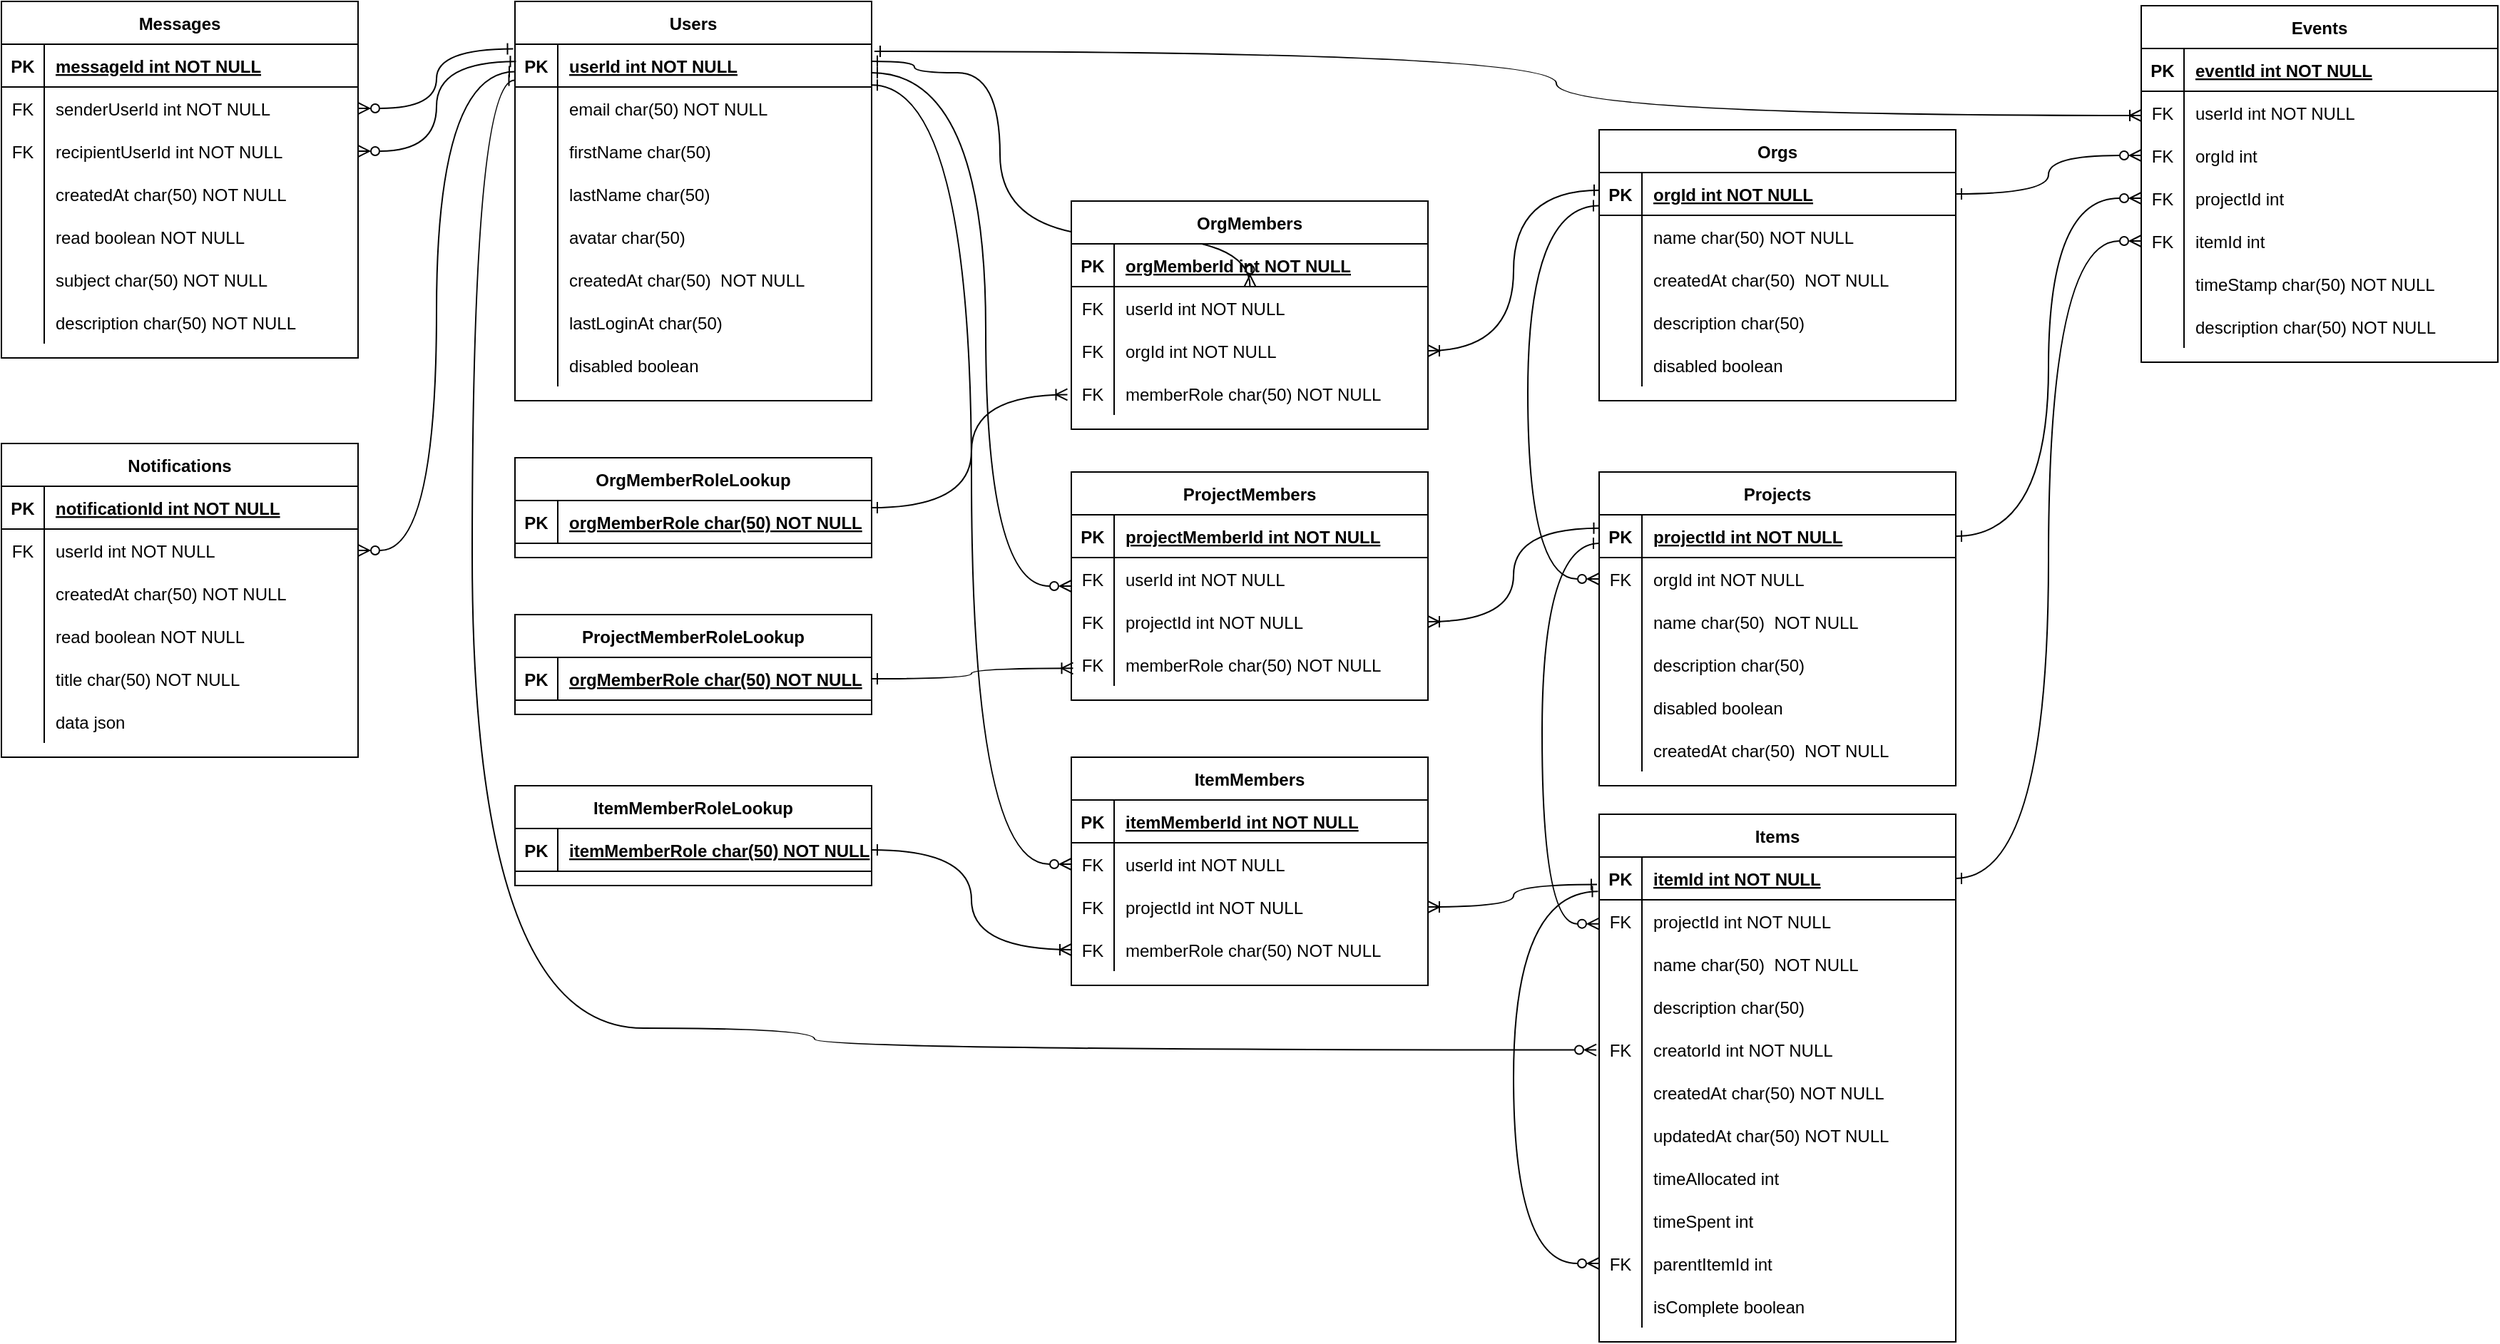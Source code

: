 <mxfile version="21.7.2" type="device">
  <diagram id="R2lEEEUBdFMjLlhIrx00" name="Page-1">
    <mxGraphModel dx="4307" dy="1885" grid="1" gridSize="10" guides="1" tooltips="1" connect="1" arrows="1" fold="1" page="1" pageScale="1" pageWidth="850" pageHeight="1100" math="0" shadow="0" extFonts="Permanent Marker^https://fonts.googleapis.com/css?family=Permanent+Marker">
      <root>
        <mxCell id="0" />
        <mxCell id="1" parent="0" />
        <mxCell id="C-vyLk0tnHw3VtMMgP7b-1" value="" style="edgeStyle=orthogonalEdgeStyle;endArrow=ERzeroToMany;startArrow=ERone;endFill=1;startFill=0;exitX=1;exitY=0.398;exitDx=0;exitDy=0;exitPerimeter=0;curved=1;" parent="1" source="C-vyLk0tnHw3VtMMgP7b-24" edge="1">
          <mxGeometry width="100" height="100" relative="1" as="geometry">
            <mxPoint x="310" y="66.03" as="sourcePoint" />
            <mxPoint x="575.25" y="230" as="targetPoint" />
            <Array as="points">
              <mxPoint x="340" y="72" />
              <mxPoint x="340" y="80" />
              <mxPoint x="400" y="80" />
              <mxPoint x="400" y="195" />
              <mxPoint x="575" y="195" />
            </Array>
          </mxGeometry>
        </mxCell>
        <mxCell id="C-vyLk0tnHw3VtMMgP7b-2" value="OrgMembers" style="shape=table;startSize=30;container=1;collapsible=1;childLayout=tableLayout;fixedRows=1;rowLines=0;fontStyle=1;align=center;resizeLast=1;" parent="1" vertex="1">
          <mxGeometry x="450" y="170" width="250" height="160" as="geometry" />
        </mxCell>
        <mxCell id="C-vyLk0tnHw3VtMMgP7b-3" value="" style="shape=partialRectangle;collapsible=0;dropTarget=0;pointerEvents=0;fillColor=none;points=[[0,0.5],[1,0.5]];portConstraint=eastwest;top=0;left=0;right=0;bottom=1;" parent="C-vyLk0tnHw3VtMMgP7b-2" vertex="1">
          <mxGeometry y="30" width="250" height="30" as="geometry" />
        </mxCell>
        <mxCell id="C-vyLk0tnHw3VtMMgP7b-4" value="PK" style="shape=partialRectangle;overflow=hidden;connectable=0;fillColor=none;top=0;left=0;bottom=0;right=0;fontStyle=1;" parent="C-vyLk0tnHw3VtMMgP7b-3" vertex="1">
          <mxGeometry width="30" height="30" as="geometry">
            <mxRectangle width="30" height="30" as="alternateBounds" />
          </mxGeometry>
        </mxCell>
        <mxCell id="C-vyLk0tnHw3VtMMgP7b-5" value="orgMemberId int NOT NULL " style="shape=partialRectangle;overflow=hidden;connectable=0;fillColor=none;top=0;left=0;bottom=0;right=0;align=left;spacingLeft=6;fontStyle=5;" parent="C-vyLk0tnHw3VtMMgP7b-3" vertex="1">
          <mxGeometry x="30" width="220" height="30" as="geometry">
            <mxRectangle width="220" height="30" as="alternateBounds" />
          </mxGeometry>
        </mxCell>
        <mxCell id="C-vyLk0tnHw3VtMMgP7b-6" value="" style="shape=partialRectangle;collapsible=0;dropTarget=0;pointerEvents=0;fillColor=none;points=[[0,0.5],[1,0.5]];portConstraint=eastwest;top=0;left=0;right=0;bottom=0;" parent="C-vyLk0tnHw3VtMMgP7b-2" vertex="1">
          <mxGeometry y="60" width="250" height="30" as="geometry" />
        </mxCell>
        <mxCell id="C-vyLk0tnHw3VtMMgP7b-7" value="FK" style="shape=partialRectangle;overflow=hidden;connectable=0;fillColor=none;top=0;left=0;bottom=0;right=0;" parent="C-vyLk0tnHw3VtMMgP7b-6" vertex="1">
          <mxGeometry width="30" height="30" as="geometry">
            <mxRectangle width="30" height="30" as="alternateBounds" />
          </mxGeometry>
        </mxCell>
        <mxCell id="C-vyLk0tnHw3VtMMgP7b-8" value="userId int NOT NULL" style="shape=partialRectangle;overflow=hidden;connectable=0;fillColor=none;top=0;left=0;bottom=0;right=0;align=left;spacingLeft=6;" parent="C-vyLk0tnHw3VtMMgP7b-6" vertex="1">
          <mxGeometry x="30" width="220" height="30" as="geometry">
            <mxRectangle width="220" height="30" as="alternateBounds" />
          </mxGeometry>
        </mxCell>
        <mxCell id="jcJ4bQGwQt7oKRJnrzvt-31" value="" style="shape=partialRectangle;collapsible=0;dropTarget=0;pointerEvents=0;fillColor=none;points=[[0,0.5],[1,0.5]];portConstraint=eastwest;top=0;left=0;right=0;bottom=0;" parent="C-vyLk0tnHw3VtMMgP7b-2" vertex="1">
          <mxGeometry y="90" width="250" height="30" as="geometry" />
        </mxCell>
        <mxCell id="jcJ4bQGwQt7oKRJnrzvt-32" value="FK" style="shape=partialRectangle;overflow=hidden;connectable=0;fillColor=none;top=0;left=0;bottom=0;right=0;" parent="jcJ4bQGwQt7oKRJnrzvt-31" vertex="1">
          <mxGeometry width="30" height="30" as="geometry">
            <mxRectangle width="30" height="30" as="alternateBounds" />
          </mxGeometry>
        </mxCell>
        <mxCell id="jcJ4bQGwQt7oKRJnrzvt-33" value="orgId int NOT NULL" style="shape=partialRectangle;overflow=hidden;connectable=0;fillColor=none;top=0;left=0;bottom=0;right=0;align=left;spacingLeft=6;" parent="jcJ4bQGwQt7oKRJnrzvt-31" vertex="1">
          <mxGeometry x="30" width="220" height="30" as="geometry">
            <mxRectangle width="220" height="30" as="alternateBounds" />
          </mxGeometry>
        </mxCell>
        <mxCell id="jcJ4bQGwQt7oKRJnrzvt-109" value="" style="shape=partialRectangle;collapsible=0;dropTarget=0;pointerEvents=0;fillColor=none;points=[[0,0.5],[1,0.5]];portConstraint=eastwest;top=0;left=0;right=0;bottom=0;" parent="C-vyLk0tnHw3VtMMgP7b-2" vertex="1">
          <mxGeometry y="120" width="250" height="30" as="geometry" />
        </mxCell>
        <mxCell id="jcJ4bQGwQt7oKRJnrzvt-110" value="FK" style="shape=partialRectangle;overflow=hidden;connectable=0;fillColor=none;top=0;left=0;bottom=0;right=0;" parent="jcJ4bQGwQt7oKRJnrzvt-109" vertex="1">
          <mxGeometry width="30" height="30" as="geometry">
            <mxRectangle width="30" height="30" as="alternateBounds" />
          </mxGeometry>
        </mxCell>
        <mxCell id="jcJ4bQGwQt7oKRJnrzvt-111" value="memberRole char(50) NOT NULL" style="shape=partialRectangle;overflow=hidden;connectable=0;fillColor=none;top=0;left=0;bottom=0;right=0;align=left;spacingLeft=6;" parent="jcJ4bQGwQt7oKRJnrzvt-109" vertex="1">
          <mxGeometry x="30" width="220" height="30" as="geometry">
            <mxRectangle width="220" height="30" as="alternateBounds" />
          </mxGeometry>
        </mxCell>
        <mxCell id="C-vyLk0tnHw3VtMMgP7b-23" value="Users" style="shape=table;startSize=30;container=1;collapsible=1;childLayout=tableLayout;fixedRows=1;rowLines=0;fontStyle=1;align=center;resizeLast=1;" parent="1" vertex="1">
          <mxGeometry x="60" y="30" width="250" height="280" as="geometry" />
        </mxCell>
        <mxCell id="C-vyLk0tnHw3VtMMgP7b-24" value="" style="shape=partialRectangle;collapsible=0;dropTarget=0;pointerEvents=0;fillColor=none;points=[[0,0.5],[1,0.5]];portConstraint=eastwest;top=0;left=0;right=0;bottom=1;" parent="C-vyLk0tnHw3VtMMgP7b-23" vertex="1">
          <mxGeometry y="30" width="250" height="30" as="geometry" />
        </mxCell>
        <mxCell id="C-vyLk0tnHw3VtMMgP7b-25" value="PK" style="shape=partialRectangle;overflow=hidden;connectable=0;fillColor=none;top=0;left=0;bottom=0;right=0;fontStyle=1;" parent="C-vyLk0tnHw3VtMMgP7b-24" vertex="1">
          <mxGeometry width="30" height="30" as="geometry">
            <mxRectangle width="30" height="30" as="alternateBounds" />
          </mxGeometry>
        </mxCell>
        <mxCell id="C-vyLk0tnHw3VtMMgP7b-26" value="userId int NOT NULL " style="shape=partialRectangle;overflow=hidden;connectable=0;fillColor=none;top=0;left=0;bottom=0;right=0;align=left;spacingLeft=6;fontStyle=5;" parent="C-vyLk0tnHw3VtMMgP7b-24" vertex="1">
          <mxGeometry x="30" width="220" height="30" as="geometry">
            <mxRectangle width="220" height="30" as="alternateBounds" />
          </mxGeometry>
        </mxCell>
        <mxCell id="C-vyLk0tnHw3VtMMgP7b-27" value="" style="shape=partialRectangle;collapsible=0;dropTarget=0;pointerEvents=0;fillColor=none;points=[[0,0.5],[1,0.5]];portConstraint=eastwest;top=0;left=0;right=0;bottom=0;" parent="C-vyLk0tnHw3VtMMgP7b-23" vertex="1">
          <mxGeometry y="60" width="250" height="30" as="geometry" />
        </mxCell>
        <mxCell id="C-vyLk0tnHw3VtMMgP7b-28" value="" style="shape=partialRectangle;overflow=hidden;connectable=0;fillColor=none;top=0;left=0;bottom=0;right=0;" parent="C-vyLk0tnHw3VtMMgP7b-27" vertex="1">
          <mxGeometry width="30" height="30" as="geometry">
            <mxRectangle width="30" height="30" as="alternateBounds" />
          </mxGeometry>
        </mxCell>
        <mxCell id="C-vyLk0tnHw3VtMMgP7b-29" value="email char(50) NOT NULL" style="shape=partialRectangle;overflow=hidden;connectable=0;fillColor=none;top=0;left=0;bottom=0;right=0;align=left;spacingLeft=6;" parent="C-vyLk0tnHw3VtMMgP7b-27" vertex="1">
          <mxGeometry x="30" width="220" height="30" as="geometry">
            <mxRectangle width="220" height="30" as="alternateBounds" />
          </mxGeometry>
        </mxCell>
        <mxCell id="jcJ4bQGwQt7oKRJnrzvt-10" value="" style="shape=partialRectangle;collapsible=0;dropTarget=0;pointerEvents=0;fillColor=none;points=[[0,0.5],[1,0.5]];portConstraint=eastwest;top=0;left=0;right=0;bottom=0;" parent="C-vyLk0tnHw3VtMMgP7b-23" vertex="1">
          <mxGeometry y="90" width="250" height="30" as="geometry" />
        </mxCell>
        <mxCell id="jcJ4bQGwQt7oKRJnrzvt-11" value="" style="shape=partialRectangle;overflow=hidden;connectable=0;fillColor=none;top=0;left=0;bottom=0;right=0;" parent="jcJ4bQGwQt7oKRJnrzvt-10" vertex="1">
          <mxGeometry width="30" height="30" as="geometry">
            <mxRectangle width="30" height="30" as="alternateBounds" />
          </mxGeometry>
        </mxCell>
        <mxCell id="jcJ4bQGwQt7oKRJnrzvt-12" value="firstName char(50)" style="shape=partialRectangle;overflow=hidden;connectable=0;fillColor=none;top=0;left=0;bottom=0;right=0;align=left;spacingLeft=6;" parent="jcJ4bQGwQt7oKRJnrzvt-10" vertex="1">
          <mxGeometry x="30" width="220" height="30" as="geometry">
            <mxRectangle width="220" height="30" as="alternateBounds" />
          </mxGeometry>
        </mxCell>
        <mxCell id="jcJ4bQGwQt7oKRJnrzvt-16" value="" style="shape=partialRectangle;collapsible=0;dropTarget=0;pointerEvents=0;fillColor=none;points=[[0,0.5],[1,0.5]];portConstraint=eastwest;top=0;left=0;right=0;bottom=0;" parent="C-vyLk0tnHw3VtMMgP7b-23" vertex="1">
          <mxGeometry y="120" width="250" height="30" as="geometry" />
        </mxCell>
        <mxCell id="jcJ4bQGwQt7oKRJnrzvt-17" value="" style="shape=partialRectangle;overflow=hidden;connectable=0;fillColor=none;top=0;left=0;bottom=0;right=0;" parent="jcJ4bQGwQt7oKRJnrzvt-16" vertex="1">
          <mxGeometry width="30" height="30" as="geometry">
            <mxRectangle width="30" height="30" as="alternateBounds" />
          </mxGeometry>
        </mxCell>
        <mxCell id="jcJ4bQGwQt7oKRJnrzvt-18" value="lastName char(50)" style="shape=partialRectangle;overflow=hidden;connectable=0;fillColor=none;top=0;left=0;bottom=0;right=0;align=left;spacingLeft=6;" parent="jcJ4bQGwQt7oKRJnrzvt-16" vertex="1">
          <mxGeometry x="30" width="220" height="30" as="geometry">
            <mxRectangle width="220" height="30" as="alternateBounds" />
          </mxGeometry>
        </mxCell>
        <mxCell id="jcJ4bQGwQt7oKRJnrzvt-19" value="" style="shape=partialRectangle;collapsible=0;dropTarget=0;pointerEvents=0;fillColor=none;points=[[0,0.5],[1,0.5]];portConstraint=eastwest;top=0;left=0;right=0;bottom=0;" parent="C-vyLk0tnHw3VtMMgP7b-23" vertex="1">
          <mxGeometry y="150" width="250" height="30" as="geometry" />
        </mxCell>
        <mxCell id="jcJ4bQGwQt7oKRJnrzvt-20" value="" style="shape=partialRectangle;overflow=hidden;connectable=0;fillColor=none;top=0;left=0;bottom=0;right=0;" parent="jcJ4bQGwQt7oKRJnrzvt-19" vertex="1">
          <mxGeometry width="30" height="30" as="geometry">
            <mxRectangle width="30" height="30" as="alternateBounds" />
          </mxGeometry>
        </mxCell>
        <mxCell id="jcJ4bQGwQt7oKRJnrzvt-21" value="avatar char(50) " style="shape=partialRectangle;overflow=hidden;connectable=0;fillColor=none;top=0;left=0;bottom=0;right=0;align=left;spacingLeft=6;" parent="jcJ4bQGwQt7oKRJnrzvt-19" vertex="1">
          <mxGeometry x="30" width="220" height="30" as="geometry">
            <mxRectangle width="220" height="30" as="alternateBounds" />
          </mxGeometry>
        </mxCell>
        <mxCell id="jcJ4bQGwQt7oKRJnrzvt-22" value="" style="shape=partialRectangle;collapsible=0;dropTarget=0;pointerEvents=0;fillColor=none;points=[[0,0.5],[1,0.5]];portConstraint=eastwest;top=0;left=0;right=0;bottom=0;" parent="C-vyLk0tnHw3VtMMgP7b-23" vertex="1">
          <mxGeometry y="180" width="250" height="30" as="geometry" />
        </mxCell>
        <mxCell id="jcJ4bQGwQt7oKRJnrzvt-23" value="" style="shape=partialRectangle;overflow=hidden;connectable=0;fillColor=none;top=0;left=0;bottom=0;right=0;" parent="jcJ4bQGwQt7oKRJnrzvt-22" vertex="1">
          <mxGeometry width="30" height="30" as="geometry">
            <mxRectangle width="30" height="30" as="alternateBounds" />
          </mxGeometry>
        </mxCell>
        <mxCell id="jcJ4bQGwQt7oKRJnrzvt-24" value="createdAt char(50)  NOT NULL" style="shape=partialRectangle;overflow=hidden;connectable=0;fillColor=none;top=0;left=0;bottom=0;right=0;align=left;spacingLeft=6;" parent="jcJ4bQGwQt7oKRJnrzvt-22" vertex="1">
          <mxGeometry x="30" width="220" height="30" as="geometry">
            <mxRectangle width="220" height="30" as="alternateBounds" />
          </mxGeometry>
        </mxCell>
        <mxCell id="jcJ4bQGwQt7oKRJnrzvt-25" value="" style="shape=partialRectangle;collapsible=0;dropTarget=0;pointerEvents=0;fillColor=none;points=[[0,0.5],[1,0.5]];portConstraint=eastwest;top=0;left=0;right=0;bottom=0;" parent="C-vyLk0tnHw3VtMMgP7b-23" vertex="1">
          <mxGeometry y="210" width="250" height="30" as="geometry" />
        </mxCell>
        <mxCell id="jcJ4bQGwQt7oKRJnrzvt-26" value="" style="shape=partialRectangle;overflow=hidden;connectable=0;fillColor=none;top=0;left=0;bottom=0;right=0;" parent="jcJ4bQGwQt7oKRJnrzvt-25" vertex="1">
          <mxGeometry width="30" height="30" as="geometry">
            <mxRectangle width="30" height="30" as="alternateBounds" />
          </mxGeometry>
        </mxCell>
        <mxCell id="jcJ4bQGwQt7oKRJnrzvt-27" value="lastLoginAt char(50) " style="shape=partialRectangle;overflow=hidden;connectable=0;fillColor=none;top=0;left=0;bottom=0;right=0;align=left;spacingLeft=6;" parent="jcJ4bQGwQt7oKRJnrzvt-25" vertex="1">
          <mxGeometry x="30" width="220" height="30" as="geometry">
            <mxRectangle width="220" height="30" as="alternateBounds" />
          </mxGeometry>
        </mxCell>
        <mxCell id="jcJ4bQGwQt7oKRJnrzvt-28" value="" style="shape=partialRectangle;collapsible=0;dropTarget=0;pointerEvents=0;fillColor=none;points=[[0,0.5],[1,0.5]];portConstraint=eastwest;top=0;left=0;right=0;bottom=0;" parent="C-vyLk0tnHw3VtMMgP7b-23" vertex="1">
          <mxGeometry y="240" width="250" height="30" as="geometry" />
        </mxCell>
        <mxCell id="jcJ4bQGwQt7oKRJnrzvt-29" value="" style="shape=partialRectangle;overflow=hidden;connectable=0;fillColor=none;top=0;left=0;bottom=0;right=0;" parent="jcJ4bQGwQt7oKRJnrzvt-28" vertex="1">
          <mxGeometry width="30" height="30" as="geometry">
            <mxRectangle width="30" height="30" as="alternateBounds" />
          </mxGeometry>
        </mxCell>
        <mxCell id="jcJ4bQGwQt7oKRJnrzvt-30" value="disabled boolean " style="shape=partialRectangle;overflow=hidden;connectable=0;fillColor=none;top=0;left=0;bottom=0;right=0;align=left;spacingLeft=6;" parent="jcJ4bQGwQt7oKRJnrzvt-28" vertex="1">
          <mxGeometry x="30" width="220" height="30" as="geometry">
            <mxRectangle width="220" height="30" as="alternateBounds" />
          </mxGeometry>
        </mxCell>
        <mxCell id="jcJ4bQGwQt7oKRJnrzvt-34" value="Orgs" style="shape=table;startSize=30;container=1;collapsible=1;childLayout=tableLayout;fixedRows=1;rowLines=0;fontStyle=1;align=center;resizeLast=1;" parent="1" vertex="1">
          <mxGeometry x="820" y="120" width="250" height="190" as="geometry" />
        </mxCell>
        <mxCell id="jcJ4bQGwQt7oKRJnrzvt-35" value="" style="shape=partialRectangle;collapsible=0;dropTarget=0;pointerEvents=0;fillColor=none;points=[[0,0.5],[1,0.5]];portConstraint=eastwest;top=0;left=0;right=0;bottom=1;" parent="jcJ4bQGwQt7oKRJnrzvt-34" vertex="1">
          <mxGeometry y="30" width="250" height="30" as="geometry" />
        </mxCell>
        <mxCell id="jcJ4bQGwQt7oKRJnrzvt-36" value="PK" style="shape=partialRectangle;overflow=hidden;connectable=0;fillColor=none;top=0;left=0;bottom=0;right=0;fontStyle=1;" parent="jcJ4bQGwQt7oKRJnrzvt-35" vertex="1">
          <mxGeometry width="30" height="30" as="geometry">
            <mxRectangle width="30" height="30" as="alternateBounds" />
          </mxGeometry>
        </mxCell>
        <mxCell id="jcJ4bQGwQt7oKRJnrzvt-37" value="orgId int NOT NULL " style="shape=partialRectangle;overflow=hidden;connectable=0;fillColor=none;top=0;left=0;bottom=0;right=0;align=left;spacingLeft=6;fontStyle=5;" parent="jcJ4bQGwQt7oKRJnrzvt-35" vertex="1">
          <mxGeometry x="30" width="220" height="30" as="geometry">
            <mxRectangle width="220" height="30" as="alternateBounds" />
          </mxGeometry>
        </mxCell>
        <mxCell id="jcJ4bQGwQt7oKRJnrzvt-38" value="" style="shape=partialRectangle;collapsible=0;dropTarget=0;pointerEvents=0;fillColor=none;points=[[0,0.5],[1,0.5]];portConstraint=eastwest;top=0;left=0;right=0;bottom=0;" parent="jcJ4bQGwQt7oKRJnrzvt-34" vertex="1">
          <mxGeometry y="60" width="250" height="30" as="geometry" />
        </mxCell>
        <mxCell id="jcJ4bQGwQt7oKRJnrzvt-39" value="" style="shape=partialRectangle;overflow=hidden;connectable=0;fillColor=none;top=0;left=0;bottom=0;right=0;" parent="jcJ4bQGwQt7oKRJnrzvt-38" vertex="1">
          <mxGeometry width="30" height="30" as="geometry">
            <mxRectangle width="30" height="30" as="alternateBounds" />
          </mxGeometry>
        </mxCell>
        <mxCell id="jcJ4bQGwQt7oKRJnrzvt-40" value="name char(50) NOT NULL" style="shape=partialRectangle;overflow=hidden;connectable=0;fillColor=none;top=0;left=0;bottom=0;right=0;align=left;spacingLeft=6;" parent="jcJ4bQGwQt7oKRJnrzvt-38" vertex="1">
          <mxGeometry x="30" width="220" height="30" as="geometry">
            <mxRectangle width="220" height="30" as="alternateBounds" />
          </mxGeometry>
        </mxCell>
        <mxCell id="jcJ4bQGwQt7oKRJnrzvt-50" value="" style="shape=partialRectangle;collapsible=0;dropTarget=0;pointerEvents=0;fillColor=none;points=[[0,0.5],[1,0.5]];portConstraint=eastwest;top=0;left=0;right=0;bottom=0;" parent="jcJ4bQGwQt7oKRJnrzvt-34" vertex="1">
          <mxGeometry y="90" width="250" height="30" as="geometry" />
        </mxCell>
        <mxCell id="jcJ4bQGwQt7oKRJnrzvt-51" value="" style="shape=partialRectangle;overflow=hidden;connectable=0;fillColor=none;top=0;left=0;bottom=0;right=0;" parent="jcJ4bQGwQt7oKRJnrzvt-50" vertex="1">
          <mxGeometry width="30" height="30" as="geometry">
            <mxRectangle width="30" height="30" as="alternateBounds" />
          </mxGeometry>
        </mxCell>
        <mxCell id="jcJ4bQGwQt7oKRJnrzvt-52" value="createdAt char(50)  NOT NULL" style="shape=partialRectangle;overflow=hidden;connectable=0;fillColor=none;top=0;left=0;bottom=0;right=0;align=left;spacingLeft=6;" parent="jcJ4bQGwQt7oKRJnrzvt-50" vertex="1">
          <mxGeometry x="30" width="220" height="30" as="geometry">
            <mxRectangle width="220" height="30" as="alternateBounds" />
          </mxGeometry>
        </mxCell>
        <mxCell id="jcJ4bQGwQt7oKRJnrzvt-53" value="" style="shape=partialRectangle;collapsible=0;dropTarget=0;pointerEvents=0;fillColor=none;points=[[0,0.5],[1,0.5]];portConstraint=eastwest;top=0;left=0;right=0;bottom=0;" parent="jcJ4bQGwQt7oKRJnrzvt-34" vertex="1">
          <mxGeometry y="120" width="250" height="30" as="geometry" />
        </mxCell>
        <mxCell id="jcJ4bQGwQt7oKRJnrzvt-54" value="" style="shape=partialRectangle;overflow=hidden;connectable=0;fillColor=none;top=0;left=0;bottom=0;right=0;" parent="jcJ4bQGwQt7oKRJnrzvt-53" vertex="1">
          <mxGeometry width="30" height="30" as="geometry">
            <mxRectangle width="30" height="30" as="alternateBounds" />
          </mxGeometry>
        </mxCell>
        <mxCell id="jcJ4bQGwQt7oKRJnrzvt-55" value="description char(50) " style="shape=partialRectangle;overflow=hidden;connectable=0;fillColor=none;top=0;left=0;bottom=0;right=0;align=left;spacingLeft=6;" parent="jcJ4bQGwQt7oKRJnrzvt-53" vertex="1">
          <mxGeometry x="30" width="220" height="30" as="geometry">
            <mxRectangle width="220" height="30" as="alternateBounds" />
          </mxGeometry>
        </mxCell>
        <mxCell id="jcJ4bQGwQt7oKRJnrzvt-56" value="" style="shape=partialRectangle;collapsible=0;dropTarget=0;pointerEvents=0;fillColor=none;points=[[0,0.5],[1,0.5]];portConstraint=eastwest;top=0;left=0;right=0;bottom=0;" parent="jcJ4bQGwQt7oKRJnrzvt-34" vertex="1">
          <mxGeometry y="150" width="250" height="30" as="geometry" />
        </mxCell>
        <mxCell id="jcJ4bQGwQt7oKRJnrzvt-57" value="" style="shape=partialRectangle;overflow=hidden;connectable=0;fillColor=none;top=0;left=0;bottom=0;right=0;" parent="jcJ4bQGwQt7oKRJnrzvt-56" vertex="1">
          <mxGeometry width="30" height="30" as="geometry">
            <mxRectangle width="30" height="30" as="alternateBounds" />
          </mxGeometry>
        </mxCell>
        <mxCell id="jcJ4bQGwQt7oKRJnrzvt-58" value="disabled boolean " style="shape=partialRectangle;overflow=hidden;connectable=0;fillColor=none;top=0;left=0;bottom=0;right=0;align=left;spacingLeft=6;" parent="jcJ4bQGwQt7oKRJnrzvt-56" vertex="1">
          <mxGeometry x="30" width="220" height="30" as="geometry">
            <mxRectangle width="220" height="30" as="alternateBounds" />
          </mxGeometry>
        </mxCell>
        <mxCell id="jcJ4bQGwQt7oKRJnrzvt-59" style="edgeStyle=orthogonalEdgeStyle;rounded=0;orthogonalLoop=1;jettySize=auto;html=1;entryX=0.002;entryY=0.413;entryDx=0;entryDy=0;curved=1;startArrow=ERoneToMany;startFill=0;endArrow=ERone;endFill=0;entryPerimeter=0;" parent="1" source="jcJ4bQGwQt7oKRJnrzvt-31" target="jcJ4bQGwQt7oKRJnrzvt-35" edge="1">
          <mxGeometry relative="1" as="geometry" />
        </mxCell>
        <mxCell id="jcJ4bQGwQt7oKRJnrzvt-60" value="Projects" style="shape=table;startSize=30;container=1;collapsible=1;childLayout=tableLayout;fixedRows=1;rowLines=0;fontStyle=1;align=center;resizeLast=1;" parent="1" vertex="1">
          <mxGeometry x="820" y="360" width="250" height="220" as="geometry" />
        </mxCell>
        <mxCell id="jcJ4bQGwQt7oKRJnrzvt-61" value="" style="shape=partialRectangle;collapsible=0;dropTarget=0;pointerEvents=0;fillColor=none;points=[[0,0.5],[1,0.5]];portConstraint=eastwest;top=0;left=0;right=0;bottom=1;" parent="jcJ4bQGwQt7oKRJnrzvt-60" vertex="1">
          <mxGeometry y="30" width="250" height="30" as="geometry" />
        </mxCell>
        <mxCell id="jcJ4bQGwQt7oKRJnrzvt-62" value="PK" style="shape=partialRectangle;overflow=hidden;connectable=0;fillColor=none;top=0;left=0;bottom=0;right=0;fontStyle=1;" parent="jcJ4bQGwQt7oKRJnrzvt-61" vertex="1">
          <mxGeometry width="30" height="30" as="geometry">
            <mxRectangle width="30" height="30" as="alternateBounds" />
          </mxGeometry>
        </mxCell>
        <mxCell id="jcJ4bQGwQt7oKRJnrzvt-63" value="projectId int NOT NULL " style="shape=partialRectangle;overflow=hidden;connectable=0;fillColor=none;top=0;left=0;bottom=0;right=0;align=left;spacingLeft=6;fontStyle=5;" parent="jcJ4bQGwQt7oKRJnrzvt-61" vertex="1">
          <mxGeometry x="30" width="220" height="30" as="geometry">
            <mxRectangle width="220" height="30" as="alternateBounds" />
          </mxGeometry>
        </mxCell>
        <mxCell id="jcJ4bQGwQt7oKRJnrzvt-64" value="" style="shape=partialRectangle;collapsible=0;dropTarget=0;pointerEvents=0;fillColor=none;points=[[0,0.5],[1,0.5]];portConstraint=eastwest;top=0;left=0;right=0;bottom=0;" parent="jcJ4bQGwQt7oKRJnrzvt-60" vertex="1">
          <mxGeometry y="60" width="250" height="30" as="geometry" />
        </mxCell>
        <mxCell id="jcJ4bQGwQt7oKRJnrzvt-65" value="FK" style="shape=partialRectangle;overflow=hidden;connectable=0;fillColor=none;top=0;left=0;bottom=0;right=0;" parent="jcJ4bQGwQt7oKRJnrzvt-64" vertex="1">
          <mxGeometry width="30" height="30" as="geometry">
            <mxRectangle width="30" height="30" as="alternateBounds" />
          </mxGeometry>
        </mxCell>
        <mxCell id="jcJ4bQGwQt7oKRJnrzvt-66" value="orgId int NOT NULL" style="shape=partialRectangle;overflow=hidden;connectable=0;fillColor=none;top=0;left=0;bottom=0;right=0;align=left;spacingLeft=6;" parent="jcJ4bQGwQt7oKRJnrzvt-64" vertex="1">
          <mxGeometry x="30" width="220" height="30" as="geometry">
            <mxRectangle width="220" height="30" as="alternateBounds" />
          </mxGeometry>
        </mxCell>
        <mxCell id="jcJ4bQGwQt7oKRJnrzvt-67" value="" style="shape=partialRectangle;collapsible=0;dropTarget=0;pointerEvents=0;fillColor=none;points=[[0,0.5],[1,0.5]];portConstraint=eastwest;top=0;left=0;right=0;bottom=0;" parent="jcJ4bQGwQt7oKRJnrzvt-60" vertex="1">
          <mxGeometry y="90" width="250" height="30" as="geometry" />
        </mxCell>
        <mxCell id="jcJ4bQGwQt7oKRJnrzvt-68" value="" style="shape=partialRectangle;overflow=hidden;connectable=0;fillColor=none;top=0;left=0;bottom=0;right=0;" parent="jcJ4bQGwQt7oKRJnrzvt-67" vertex="1">
          <mxGeometry width="30" height="30" as="geometry">
            <mxRectangle width="30" height="30" as="alternateBounds" />
          </mxGeometry>
        </mxCell>
        <mxCell id="jcJ4bQGwQt7oKRJnrzvt-69" value="name char(50)  NOT NULL" style="shape=partialRectangle;overflow=hidden;connectable=0;fillColor=none;top=0;left=0;bottom=0;right=0;align=left;spacingLeft=6;" parent="jcJ4bQGwQt7oKRJnrzvt-67" vertex="1">
          <mxGeometry x="30" width="220" height="30" as="geometry">
            <mxRectangle width="220" height="30" as="alternateBounds" />
          </mxGeometry>
        </mxCell>
        <mxCell id="jcJ4bQGwQt7oKRJnrzvt-70" value="" style="shape=partialRectangle;collapsible=0;dropTarget=0;pointerEvents=0;fillColor=none;points=[[0,0.5],[1,0.5]];portConstraint=eastwest;top=0;left=0;right=0;bottom=0;" parent="jcJ4bQGwQt7oKRJnrzvt-60" vertex="1">
          <mxGeometry y="120" width="250" height="30" as="geometry" />
        </mxCell>
        <mxCell id="jcJ4bQGwQt7oKRJnrzvt-71" value="" style="shape=partialRectangle;overflow=hidden;connectable=0;fillColor=none;top=0;left=0;bottom=0;right=0;" parent="jcJ4bQGwQt7oKRJnrzvt-70" vertex="1">
          <mxGeometry width="30" height="30" as="geometry">
            <mxRectangle width="30" height="30" as="alternateBounds" />
          </mxGeometry>
        </mxCell>
        <mxCell id="jcJ4bQGwQt7oKRJnrzvt-72" value="description char(50) " style="shape=partialRectangle;overflow=hidden;connectable=0;fillColor=none;top=0;left=0;bottom=0;right=0;align=left;spacingLeft=6;" parent="jcJ4bQGwQt7oKRJnrzvt-70" vertex="1">
          <mxGeometry x="30" width="220" height="30" as="geometry">
            <mxRectangle width="220" height="30" as="alternateBounds" />
          </mxGeometry>
        </mxCell>
        <mxCell id="jcJ4bQGwQt7oKRJnrzvt-73" value="" style="shape=partialRectangle;collapsible=0;dropTarget=0;pointerEvents=0;fillColor=none;points=[[0,0.5],[1,0.5]];portConstraint=eastwest;top=0;left=0;right=0;bottom=0;" parent="jcJ4bQGwQt7oKRJnrzvt-60" vertex="1">
          <mxGeometry y="150" width="250" height="30" as="geometry" />
        </mxCell>
        <mxCell id="jcJ4bQGwQt7oKRJnrzvt-74" value="" style="shape=partialRectangle;overflow=hidden;connectable=0;fillColor=none;top=0;left=0;bottom=0;right=0;" parent="jcJ4bQGwQt7oKRJnrzvt-73" vertex="1">
          <mxGeometry width="30" height="30" as="geometry">
            <mxRectangle width="30" height="30" as="alternateBounds" />
          </mxGeometry>
        </mxCell>
        <mxCell id="jcJ4bQGwQt7oKRJnrzvt-75" value="disabled boolean " style="shape=partialRectangle;overflow=hidden;connectable=0;fillColor=none;top=0;left=0;bottom=0;right=0;align=left;spacingLeft=6;" parent="jcJ4bQGwQt7oKRJnrzvt-73" vertex="1">
          <mxGeometry x="30" width="220" height="30" as="geometry">
            <mxRectangle width="220" height="30" as="alternateBounds" />
          </mxGeometry>
        </mxCell>
        <mxCell id="jcJ4bQGwQt7oKRJnrzvt-106" value="" style="shape=partialRectangle;collapsible=0;dropTarget=0;pointerEvents=0;fillColor=none;points=[[0,0.5],[1,0.5]];portConstraint=eastwest;top=0;left=0;right=0;bottom=0;" parent="jcJ4bQGwQt7oKRJnrzvt-60" vertex="1">
          <mxGeometry y="180" width="250" height="30" as="geometry" />
        </mxCell>
        <mxCell id="jcJ4bQGwQt7oKRJnrzvt-107" value="" style="shape=partialRectangle;overflow=hidden;connectable=0;fillColor=none;top=0;left=0;bottom=0;right=0;" parent="jcJ4bQGwQt7oKRJnrzvt-106" vertex="1">
          <mxGeometry width="30" height="30" as="geometry">
            <mxRectangle width="30" height="30" as="alternateBounds" />
          </mxGeometry>
        </mxCell>
        <mxCell id="jcJ4bQGwQt7oKRJnrzvt-108" value="createdAt char(50)  NOT NULL" style="shape=partialRectangle;overflow=hidden;connectable=0;fillColor=none;top=0;left=0;bottom=0;right=0;align=left;spacingLeft=6;" parent="jcJ4bQGwQt7oKRJnrzvt-106" vertex="1">
          <mxGeometry x="30" width="220" height="30" as="geometry">
            <mxRectangle width="220" height="30" as="alternateBounds" />
          </mxGeometry>
        </mxCell>
        <mxCell id="jcJ4bQGwQt7oKRJnrzvt-76" style="edgeStyle=orthogonalEdgeStyle;rounded=0;orthogonalLoop=1;jettySize=auto;html=1;entryX=0;entryY=0.774;entryDx=0;entryDy=0;entryPerimeter=0;curved=1;endArrow=ERone;endFill=0;startArrow=ERzeroToMany;startFill=0;" parent="1" source="jcJ4bQGwQt7oKRJnrzvt-64" target="jcJ4bQGwQt7oKRJnrzvt-35" edge="1">
          <mxGeometry relative="1" as="geometry">
            <Array as="points">
              <mxPoint x="770" y="435" />
              <mxPoint x="770" y="173" />
            </Array>
          </mxGeometry>
        </mxCell>
        <mxCell id="jcJ4bQGwQt7oKRJnrzvt-77" value="ProjectMembers" style="shape=table;startSize=30;container=1;collapsible=1;childLayout=tableLayout;fixedRows=1;rowLines=0;fontStyle=1;align=center;resizeLast=1;" parent="1" vertex="1">
          <mxGeometry x="450" y="360" width="250" height="160" as="geometry" />
        </mxCell>
        <mxCell id="jcJ4bQGwQt7oKRJnrzvt-78" value="" style="shape=partialRectangle;collapsible=0;dropTarget=0;pointerEvents=0;fillColor=none;points=[[0,0.5],[1,0.5]];portConstraint=eastwest;top=0;left=0;right=0;bottom=1;" parent="jcJ4bQGwQt7oKRJnrzvt-77" vertex="1">
          <mxGeometry y="30" width="250" height="30" as="geometry" />
        </mxCell>
        <mxCell id="jcJ4bQGwQt7oKRJnrzvt-79" value="PK" style="shape=partialRectangle;overflow=hidden;connectable=0;fillColor=none;top=0;left=0;bottom=0;right=0;fontStyle=1;" parent="jcJ4bQGwQt7oKRJnrzvt-78" vertex="1">
          <mxGeometry width="30" height="30" as="geometry">
            <mxRectangle width="30" height="30" as="alternateBounds" />
          </mxGeometry>
        </mxCell>
        <mxCell id="jcJ4bQGwQt7oKRJnrzvt-80" value="projectMemberId int NOT NULL " style="shape=partialRectangle;overflow=hidden;connectable=0;fillColor=none;top=0;left=0;bottom=0;right=0;align=left;spacingLeft=6;fontStyle=5;" parent="jcJ4bQGwQt7oKRJnrzvt-78" vertex="1">
          <mxGeometry x="30" width="220" height="30" as="geometry">
            <mxRectangle width="220" height="30" as="alternateBounds" />
          </mxGeometry>
        </mxCell>
        <mxCell id="jcJ4bQGwQt7oKRJnrzvt-81" value="" style="shape=partialRectangle;collapsible=0;dropTarget=0;pointerEvents=0;fillColor=none;points=[[0,0.5],[1,0.5]];portConstraint=eastwest;top=0;left=0;right=0;bottom=0;" parent="jcJ4bQGwQt7oKRJnrzvt-77" vertex="1">
          <mxGeometry y="60" width="250" height="30" as="geometry" />
        </mxCell>
        <mxCell id="jcJ4bQGwQt7oKRJnrzvt-82" value="FK" style="shape=partialRectangle;overflow=hidden;connectable=0;fillColor=none;top=0;left=0;bottom=0;right=0;" parent="jcJ4bQGwQt7oKRJnrzvt-81" vertex="1">
          <mxGeometry width="30" height="30" as="geometry">
            <mxRectangle width="30" height="30" as="alternateBounds" />
          </mxGeometry>
        </mxCell>
        <mxCell id="jcJ4bQGwQt7oKRJnrzvt-83" value="userId int NOT NULL" style="shape=partialRectangle;overflow=hidden;connectable=0;fillColor=none;top=0;left=0;bottom=0;right=0;align=left;spacingLeft=6;" parent="jcJ4bQGwQt7oKRJnrzvt-81" vertex="1">
          <mxGeometry x="30" width="220" height="30" as="geometry">
            <mxRectangle width="220" height="30" as="alternateBounds" />
          </mxGeometry>
        </mxCell>
        <mxCell id="jcJ4bQGwQt7oKRJnrzvt-84" value="" style="shape=partialRectangle;collapsible=0;dropTarget=0;pointerEvents=0;fillColor=none;points=[[0,0.5],[1,0.5]];portConstraint=eastwest;top=0;left=0;right=0;bottom=0;" parent="jcJ4bQGwQt7oKRJnrzvt-77" vertex="1">
          <mxGeometry y="90" width="250" height="30" as="geometry" />
        </mxCell>
        <mxCell id="jcJ4bQGwQt7oKRJnrzvt-85" value="FK" style="shape=partialRectangle;overflow=hidden;connectable=0;fillColor=none;top=0;left=0;bottom=0;right=0;" parent="jcJ4bQGwQt7oKRJnrzvt-84" vertex="1">
          <mxGeometry width="30" height="30" as="geometry">
            <mxRectangle width="30" height="30" as="alternateBounds" />
          </mxGeometry>
        </mxCell>
        <mxCell id="jcJ4bQGwQt7oKRJnrzvt-86" value="projectId int NOT NULL" style="shape=partialRectangle;overflow=hidden;connectable=0;fillColor=none;top=0;left=0;bottom=0;right=0;align=left;spacingLeft=6;" parent="jcJ4bQGwQt7oKRJnrzvt-84" vertex="1">
          <mxGeometry x="30" width="220" height="30" as="geometry">
            <mxRectangle width="220" height="30" as="alternateBounds" />
          </mxGeometry>
        </mxCell>
        <mxCell id="jcJ4bQGwQt7oKRJnrzvt-112" value="" style="shape=partialRectangle;collapsible=0;dropTarget=0;pointerEvents=0;fillColor=none;points=[[0,0.5],[1,0.5]];portConstraint=eastwest;top=0;left=0;right=0;bottom=0;" parent="jcJ4bQGwQt7oKRJnrzvt-77" vertex="1">
          <mxGeometry y="120" width="250" height="30" as="geometry" />
        </mxCell>
        <mxCell id="jcJ4bQGwQt7oKRJnrzvt-113" value="FK" style="shape=partialRectangle;overflow=hidden;connectable=0;fillColor=none;top=0;left=0;bottom=0;right=0;" parent="jcJ4bQGwQt7oKRJnrzvt-112" vertex="1">
          <mxGeometry width="30" height="30" as="geometry">
            <mxRectangle width="30" height="30" as="alternateBounds" />
          </mxGeometry>
        </mxCell>
        <mxCell id="jcJ4bQGwQt7oKRJnrzvt-114" value="memberRole char(50) NOT NULL" style="shape=partialRectangle;overflow=hidden;connectable=0;fillColor=none;top=0;left=0;bottom=0;right=0;align=left;spacingLeft=6;" parent="jcJ4bQGwQt7oKRJnrzvt-112" vertex="1">
          <mxGeometry x="30" width="220" height="30" as="geometry">
            <mxRectangle width="220" height="30" as="alternateBounds" />
          </mxGeometry>
        </mxCell>
        <mxCell id="jcJ4bQGwQt7oKRJnrzvt-87" style="edgeStyle=orthogonalEdgeStyle;rounded=0;orthogonalLoop=1;jettySize=auto;html=1;entryX=0.001;entryY=0.313;entryDx=0;entryDy=0;curved=1;endArrow=ERone;endFill=0;startArrow=ERoneToMany;startFill=0;entryPerimeter=0;" parent="1" source="jcJ4bQGwQt7oKRJnrzvt-84" target="jcJ4bQGwQt7oKRJnrzvt-61" edge="1">
          <mxGeometry relative="1" as="geometry" />
        </mxCell>
        <mxCell id="jcJ4bQGwQt7oKRJnrzvt-88" style="edgeStyle=orthogonalEdgeStyle;rounded=0;orthogonalLoop=1;jettySize=auto;html=1;entryX=1;entryY=0.5;entryDx=0;entryDy=0;curved=1;endArrow=ERone;endFill=0;startArrow=ERzeroToMany;startFill=0;" parent="1" edge="1">
          <mxGeometry relative="1" as="geometry">
            <mxPoint x="450" y="440" as="sourcePoint" />
            <mxPoint x="310" y="80" as="targetPoint" />
            <Array as="points">
              <mxPoint x="390" y="440" />
              <mxPoint x="390" y="80" />
            </Array>
          </mxGeometry>
        </mxCell>
        <mxCell id="jcJ4bQGwQt7oKRJnrzvt-105" style="edgeStyle=orthogonalEdgeStyle;rounded=0;orthogonalLoop=1;jettySize=auto;html=1;curved=1;endArrow=ERone;endFill=0;startArrow=ERzeroToMany;startFill=0;" parent="1" edge="1">
          <mxGeometry relative="1" as="geometry">
            <mxPoint x="820" y="410" as="targetPoint" />
            <mxPoint x="820" y="676.84" as="sourcePoint" />
            <Array as="points">
              <mxPoint x="780" y="677" />
              <mxPoint x="780" y="410" />
            </Array>
          </mxGeometry>
        </mxCell>
        <mxCell id="jcJ4bQGwQt7oKRJnrzvt-89" value="Items" style="shape=table;startSize=30;container=1;collapsible=1;childLayout=tableLayout;fixedRows=1;rowLines=0;fontStyle=1;align=center;resizeLast=1;" parent="1" vertex="1">
          <mxGeometry x="820" y="600" width="250" height="370" as="geometry" />
        </mxCell>
        <mxCell id="jcJ4bQGwQt7oKRJnrzvt-90" value="" style="shape=partialRectangle;collapsible=0;dropTarget=0;pointerEvents=0;fillColor=none;points=[[0,0.5],[1,0.5]];portConstraint=eastwest;top=0;left=0;right=0;bottom=1;" parent="jcJ4bQGwQt7oKRJnrzvt-89" vertex="1">
          <mxGeometry y="30" width="250" height="30" as="geometry" />
        </mxCell>
        <mxCell id="jcJ4bQGwQt7oKRJnrzvt-91" value="PK" style="shape=partialRectangle;overflow=hidden;connectable=0;fillColor=none;top=0;left=0;bottom=0;right=0;fontStyle=1;" parent="jcJ4bQGwQt7oKRJnrzvt-90" vertex="1">
          <mxGeometry width="30" height="30" as="geometry">
            <mxRectangle width="30" height="30" as="alternateBounds" />
          </mxGeometry>
        </mxCell>
        <mxCell id="jcJ4bQGwQt7oKRJnrzvt-92" value="itemId int NOT NULL " style="shape=partialRectangle;overflow=hidden;connectable=0;fillColor=none;top=0;left=0;bottom=0;right=0;align=left;spacingLeft=6;fontStyle=5;" parent="jcJ4bQGwQt7oKRJnrzvt-90" vertex="1">
          <mxGeometry x="30" width="220" height="30" as="geometry">
            <mxRectangle width="220" height="30" as="alternateBounds" />
          </mxGeometry>
        </mxCell>
        <mxCell id="jcJ4bQGwQt7oKRJnrzvt-93" value="" style="shape=partialRectangle;collapsible=0;dropTarget=0;pointerEvents=0;fillColor=none;points=[[0,0.5],[1,0.5]];portConstraint=eastwest;top=0;left=0;right=0;bottom=0;" parent="jcJ4bQGwQt7oKRJnrzvt-89" vertex="1">
          <mxGeometry y="60" width="250" height="30" as="geometry" />
        </mxCell>
        <mxCell id="jcJ4bQGwQt7oKRJnrzvt-94" value="FK" style="shape=partialRectangle;overflow=hidden;connectable=0;fillColor=none;top=0;left=0;bottom=0;right=0;" parent="jcJ4bQGwQt7oKRJnrzvt-93" vertex="1">
          <mxGeometry width="30" height="30" as="geometry">
            <mxRectangle width="30" height="30" as="alternateBounds" />
          </mxGeometry>
        </mxCell>
        <mxCell id="jcJ4bQGwQt7oKRJnrzvt-95" value="projectId int NOT NULL" style="shape=partialRectangle;overflow=hidden;connectable=0;fillColor=none;top=0;left=0;bottom=0;right=0;align=left;spacingLeft=6;" parent="jcJ4bQGwQt7oKRJnrzvt-93" vertex="1">
          <mxGeometry x="30" width="220" height="30" as="geometry">
            <mxRectangle width="220" height="30" as="alternateBounds" />
          </mxGeometry>
        </mxCell>
        <mxCell id="jcJ4bQGwQt7oKRJnrzvt-96" value="" style="shape=partialRectangle;collapsible=0;dropTarget=0;pointerEvents=0;fillColor=none;points=[[0,0.5],[1,0.5]];portConstraint=eastwest;top=0;left=0;right=0;bottom=0;" parent="jcJ4bQGwQt7oKRJnrzvt-89" vertex="1">
          <mxGeometry y="90" width="250" height="30" as="geometry" />
        </mxCell>
        <mxCell id="jcJ4bQGwQt7oKRJnrzvt-97" value="" style="shape=partialRectangle;overflow=hidden;connectable=0;fillColor=none;top=0;left=0;bottom=0;right=0;" parent="jcJ4bQGwQt7oKRJnrzvt-96" vertex="1">
          <mxGeometry width="30" height="30" as="geometry">
            <mxRectangle width="30" height="30" as="alternateBounds" />
          </mxGeometry>
        </mxCell>
        <mxCell id="jcJ4bQGwQt7oKRJnrzvt-98" value="name char(50)  NOT NULL" style="shape=partialRectangle;overflow=hidden;connectable=0;fillColor=none;top=0;left=0;bottom=0;right=0;align=left;spacingLeft=6;" parent="jcJ4bQGwQt7oKRJnrzvt-96" vertex="1">
          <mxGeometry x="30" width="220" height="30" as="geometry">
            <mxRectangle width="220" height="30" as="alternateBounds" />
          </mxGeometry>
        </mxCell>
        <mxCell id="jcJ4bQGwQt7oKRJnrzvt-99" value="" style="shape=partialRectangle;collapsible=0;dropTarget=0;pointerEvents=0;fillColor=none;points=[[0,0.5],[1,0.5]];portConstraint=eastwest;top=0;left=0;right=0;bottom=0;" parent="jcJ4bQGwQt7oKRJnrzvt-89" vertex="1">
          <mxGeometry y="120" width="250" height="30" as="geometry" />
        </mxCell>
        <mxCell id="jcJ4bQGwQt7oKRJnrzvt-100" value="" style="shape=partialRectangle;overflow=hidden;connectable=0;fillColor=none;top=0;left=0;bottom=0;right=0;" parent="jcJ4bQGwQt7oKRJnrzvt-99" vertex="1">
          <mxGeometry width="30" height="30" as="geometry">
            <mxRectangle width="30" height="30" as="alternateBounds" />
          </mxGeometry>
        </mxCell>
        <mxCell id="jcJ4bQGwQt7oKRJnrzvt-101" value="description char(50) " style="shape=partialRectangle;overflow=hidden;connectable=0;fillColor=none;top=0;left=0;bottom=0;right=0;align=left;spacingLeft=6;" parent="jcJ4bQGwQt7oKRJnrzvt-99" vertex="1">
          <mxGeometry x="30" width="220" height="30" as="geometry">
            <mxRectangle width="220" height="30" as="alternateBounds" />
          </mxGeometry>
        </mxCell>
        <mxCell id="jcJ4bQGwQt7oKRJnrzvt-102" value="" style="shape=partialRectangle;collapsible=0;dropTarget=0;pointerEvents=0;fillColor=none;points=[[0,0.5],[1,0.5]];portConstraint=eastwest;top=0;left=0;right=0;bottom=0;" parent="jcJ4bQGwQt7oKRJnrzvt-89" vertex="1">
          <mxGeometry y="150" width="250" height="30" as="geometry" />
        </mxCell>
        <mxCell id="jcJ4bQGwQt7oKRJnrzvt-103" value="FK" style="shape=partialRectangle;overflow=hidden;connectable=0;fillColor=none;top=0;left=0;bottom=0;right=0;" parent="jcJ4bQGwQt7oKRJnrzvt-102" vertex="1">
          <mxGeometry width="30" height="30" as="geometry">
            <mxRectangle width="30" height="30" as="alternateBounds" />
          </mxGeometry>
        </mxCell>
        <mxCell id="jcJ4bQGwQt7oKRJnrzvt-104" value="creatorId int NOT NULL" style="shape=partialRectangle;overflow=hidden;connectable=0;fillColor=none;top=0;left=0;bottom=0;right=0;align=left;spacingLeft=6;" parent="jcJ4bQGwQt7oKRJnrzvt-102" vertex="1">
          <mxGeometry x="30" width="220" height="30" as="geometry">
            <mxRectangle width="220" height="30" as="alternateBounds" />
          </mxGeometry>
        </mxCell>
        <mxCell id="jcJ4bQGwQt7oKRJnrzvt-146" value="" style="shape=partialRectangle;collapsible=0;dropTarget=0;pointerEvents=0;fillColor=none;points=[[0,0.5],[1,0.5]];portConstraint=eastwest;top=0;left=0;right=0;bottom=0;" parent="jcJ4bQGwQt7oKRJnrzvt-89" vertex="1">
          <mxGeometry y="180" width="250" height="30" as="geometry" />
        </mxCell>
        <mxCell id="jcJ4bQGwQt7oKRJnrzvt-147" value="" style="shape=partialRectangle;overflow=hidden;connectable=0;fillColor=none;top=0;left=0;bottom=0;right=0;" parent="jcJ4bQGwQt7oKRJnrzvt-146" vertex="1">
          <mxGeometry width="30" height="30" as="geometry">
            <mxRectangle width="30" height="30" as="alternateBounds" />
          </mxGeometry>
        </mxCell>
        <mxCell id="jcJ4bQGwQt7oKRJnrzvt-148" value="createdAt char(50) NOT NULL " style="shape=partialRectangle;overflow=hidden;connectable=0;fillColor=none;top=0;left=0;bottom=0;right=0;align=left;spacingLeft=6;" parent="jcJ4bQGwQt7oKRJnrzvt-146" vertex="1">
          <mxGeometry x="30" width="220" height="30" as="geometry">
            <mxRectangle width="220" height="30" as="alternateBounds" />
          </mxGeometry>
        </mxCell>
        <mxCell id="jcJ4bQGwQt7oKRJnrzvt-150" value="" style="shape=partialRectangle;collapsible=0;dropTarget=0;pointerEvents=0;fillColor=none;points=[[0,0.5],[1,0.5]];portConstraint=eastwest;top=0;left=0;right=0;bottom=0;" parent="jcJ4bQGwQt7oKRJnrzvt-89" vertex="1">
          <mxGeometry y="210" width="250" height="30" as="geometry" />
        </mxCell>
        <mxCell id="jcJ4bQGwQt7oKRJnrzvt-151" value="" style="shape=partialRectangle;overflow=hidden;connectable=0;fillColor=none;top=0;left=0;bottom=0;right=0;" parent="jcJ4bQGwQt7oKRJnrzvt-150" vertex="1">
          <mxGeometry width="30" height="30" as="geometry">
            <mxRectangle width="30" height="30" as="alternateBounds" />
          </mxGeometry>
        </mxCell>
        <mxCell id="jcJ4bQGwQt7oKRJnrzvt-152" value="updatedAt char(50) NOT NULL " style="shape=partialRectangle;overflow=hidden;connectable=0;fillColor=none;top=0;left=0;bottom=0;right=0;align=left;spacingLeft=6;" parent="jcJ4bQGwQt7oKRJnrzvt-150" vertex="1">
          <mxGeometry x="30" width="220" height="30" as="geometry">
            <mxRectangle width="220" height="30" as="alternateBounds" />
          </mxGeometry>
        </mxCell>
        <mxCell id="jcJ4bQGwQt7oKRJnrzvt-153" value="" style="shape=partialRectangle;collapsible=0;dropTarget=0;pointerEvents=0;fillColor=none;points=[[0,0.5],[1,0.5]];portConstraint=eastwest;top=0;left=0;right=0;bottom=0;" parent="jcJ4bQGwQt7oKRJnrzvt-89" vertex="1">
          <mxGeometry y="240" width="250" height="30" as="geometry" />
        </mxCell>
        <mxCell id="jcJ4bQGwQt7oKRJnrzvt-154" value="" style="shape=partialRectangle;overflow=hidden;connectable=0;fillColor=none;top=0;left=0;bottom=0;right=0;" parent="jcJ4bQGwQt7oKRJnrzvt-153" vertex="1">
          <mxGeometry width="30" height="30" as="geometry">
            <mxRectangle width="30" height="30" as="alternateBounds" />
          </mxGeometry>
        </mxCell>
        <mxCell id="jcJ4bQGwQt7oKRJnrzvt-155" value="timeAllocated int " style="shape=partialRectangle;overflow=hidden;connectable=0;fillColor=none;top=0;left=0;bottom=0;right=0;align=left;spacingLeft=6;" parent="jcJ4bQGwQt7oKRJnrzvt-153" vertex="1">
          <mxGeometry x="30" width="220" height="30" as="geometry">
            <mxRectangle width="220" height="30" as="alternateBounds" />
          </mxGeometry>
        </mxCell>
        <mxCell id="jcJ4bQGwQt7oKRJnrzvt-156" value="" style="shape=partialRectangle;collapsible=0;dropTarget=0;pointerEvents=0;fillColor=none;points=[[0,0.5],[1,0.5]];portConstraint=eastwest;top=0;left=0;right=0;bottom=0;" parent="jcJ4bQGwQt7oKRJnrzvt-89" vertex="1">
          <mxGeometry y="270" width="250" height="30" as="geometry" />
        </mxCell>
        <mxCell id="jcJ4bQGwQt7oKRJnrzvt-157" value="" style="shape=partialRectangle;overflow=hidden;connectable=0;fillColor=none;top=0;left=0;bottom=0;right=0;" parent="jcJ4bQGwQt7oKRJnrzvt-156" vertex="1">
          <mxGeometry width="30" height="30" as="geometry">
            <mxRectangle width="30" height="30" as="alternateBounds" />
          </mxGeometry>
        </mxCell>
        <mxCell id="jcJ4bQGwQt7oKRJnrzvt-158" value="timeSpent int " style="shape=partialRectangle;overflow=hidden;connectable=0;fillColor=none;top=0;left=0;bottom=0;right=0;align=left;spacingLeft=6;" parent="jcJ4bQGwQt7oKRJnrzvt-156" vertex="1">
          <mxGeometry x="30" width="220" height="30" as="geometry">
            <mxRectangle width="220" height="30" as="alternateBounds" />
          </mxGeometry>
        </mxCell>
        <mxCell id="jcJ4bQGwQt7oKRJnrzvt-172" value="" style="shape=partialRectangle;collapsible=0;dropTarget=0;pointerEvents=0;fillColor=none;points=[[0,0.5],[1,0.5]];portConstraint=eastwest;top=0;left=0;right=0;bottom=0;" parent="jcJ4bQGwQt7oKRJnrzvt-89" vertex="1">
          <mxGeometry y="300" width="250" height="30" as="geometry" />
        </mxCell>
        <mxCell id="jcJ4bQGwQt7oKRJnrzvt-173" value="FK" style="shape=partialRectangle;overflow=hidden;connectable=0;fillColor=none;top=0;left=0;bottom=0;right=0;" parent="jcJ4bQGwQt7oKRJnrzvt-172" vertex="1">
          <mxGeometry width="30" height="30" as="geometry">
            <mxRectangle width="30" height="30" as="alternateBounds" />
          </mxGeometry>
        </mxCell>
        <mxCell id="jcJ4bQGwQt7oKRJnrzvt-174" value="parentItemId int" style="shape=partialRectangle;overflow=hidden;connectable=0;fillColor=none;top=0;left=0;bottom=0;right=0;align=left;spacingLeft=6;" parent="jcJ4bQGwQt7oKRJnrzvt-172" vertex="1">
          <mxGeometry x="30" width="220" height="30" as="geometry">
            <mxRectangle width="220" height="30" as="alternateBounds" />
          </mxGeometry>
        </mxCell>
        <mxCell id="jcJ4bQGwQt7oKRJnrzvt-197" value="" style="shape=partialRectangle;collapsible=0;dropTarget=0;pointerEvents=0;fillColor=none;points=[[0,0.5],[1,0.5]];portConstraint=eastwest;top=0;left=0;right=0;bottom=0;" parent="jcJ4bQGwQt7oKRJnrzvt-89" vertex="1">
          <mxGeometry y="330" width="250" height="30" as="geometry" />
        </mxCell>
        <mxCell id="jcJ4bQGwQt7oKRJnrzvt-198" value="" style="shape=partialRectangle;overflow=hidden;connectable=0;fillColor=none;top=0;left=0;bottom=0;right=0;" parent="jcJ4bQGwQt7oKRJnrzvt-197" vertex="1">
          <mxGeometry width="30" height="30" as="geometry">
            <mxRectangle width="30" height="30" as="alternateBounds" />
          </mxGeometry>
        </mxCell>
        <mxCell id="jcJ4bQGwQt7oKRJnrzvt-199" value="isComplete boolean " style="shape=partialRectangle;overflow=hidden;connectable=0;fillColor=none;top=0;left=0;bottom=0;right=0;align=left;spacingLeft=6;" parent="jcJ4bQGwQt7oKRJnrzvt-197" vertex="1">
          <mxGeometry x="30" width="220" height="30" as="geometry">
            <mxRectangle width="220" height="30" as="alternateBounds" />
          </mxGeometry>
        </mxCell>
        <mxCell id="jcJ4bQGwQt7oKRJnrzvt-200" style="edgeStyle=orthogonalEdgeStyle;rounded=0;orthogonalLoop=1;jettySize=auto;html=1;entryX=-0.003;entryY=0.806;entryDx=0;entryDy=0;entryPerimeter=0;curved=1;endArrow=ERone;endFill=0;startArrow=ERzeroToMany;startFill=0;" parent="jcJ4bQGwQt7oKRJnrzvt-89" source="jcJ4bQGwQt7oKRJnrzvt-172" target="jcJ4bQGwQt7oKRJnrzvt-90" edge="1">
          <mxGeometry relative="1" as="geometry">
            <mxPoint x="-10" y="60" as="targetPoint" />
            <Array as="points">
              <mxPoint x="-60" y="315" />
              <mxPoint x="-60" y="54" />
            </Array>
          </mxGeometry>
        </mxCell>
        <mxCell id="jcJ4bQGwQt7oKRJnrzvt-115" value="ItemMembers" style="shape=table;startSize=30;container=1;collapsible=1;childLayout=tableLayout;fixedRows=1;rowLines=0;fontStyle=1;align=center;resizeLast=1;" parent="1" vertex="1">
          <mxGeometry x="450" y="560" width="250" height="160" as="geometry" />
        </mxCell>
        <mxCell id="jcJ4bQGwQt7oKRJnrzvt-116" value="" style="shape=partialRectangle;collapsible=0;dropTarget=0;pointerEvents=0;fillColor=none;points=[[0,0.5],[1,0.5]];portConstraint=eastwest;top=0;left=0;right=0;bottom=1;" parent="jcJ4bQGwQt7oKRJnrzvt-115" vertex="1">
          <mxGeometry y="30" width="250" height="30" as="geometry" />
        </mxCell>
        <mxCell id="jcJ4bQGwQt7oKRJnrzvt-117" value="PK" style="shape=partialRectangle;overflow=hidden;connectable=0;fillColor=none;top=0;left=0;bottom=0;right=0;fontStyle=1;" parent="jcJ4bQGwQt7oKRJnrzvt-116" vertex="1">
          <mxGeometry width="30" height="30" as="geometry">
            <mxRectangle width="30" height="30" as="alternateBounds" />
          </mxGeometry>
        </mxCell>
        <mxCell id="jcJ4bQGwQt7oKRJnrzvt-118" value="itemMemberId int NOT NULL " style="shape=partialRectangle;overflow=hidden;connectable=0;fillColor=none;top=0;left=0;bottom=0;right=0;align=left;spacingLeft=6;fontStyle=5;" parent="jcJ4bQGwQt7oKRJnrzvt-116" vertex="1">
          <mxGeometry x="30" width="220" height="30" as="geometry">
            <mxRectangle width="220" height="30" as="alternateBounds" />
          </mxGeometry>
        </mxCell>
        <mxCell id="jcJ4bQGwQt7oKRJnrzvt-119" value="" style="shape=partialRectangle;collapsible=0;dropTarget=0;pointerEvents=0;fillColor=none;points=[[0,0.5],[1,0.5]];portConstraint=eastwest;top=0;left=0;right=0;bottom=0;" parent="jcJ4bQGwQt7oKRJnrzvt-115" vertex="1">
          <mxGeometry y="60" width="250" height="30" as="geometry" />
        </mxCell>
        <mxCell id="jcJ4bQGwQt7oKRJnrzvt-120" value="FK" style="shape=partialRectangle;overflow=hidden;connectable=0;fillColor=none;top=0;left=0;bottom=0;right=0;" parent="jcJ4bQGwQt7oKRJnrzvt-119" vertex="1">
          <mxGeometry width="30" height="30" as="geometry">
            <mxRectangle width="30" height="30" as="alternateBounds" />
          </mxGeometry>
        </mxCell>
        <mxCell id="jcJ4bQGwQt7oKRJnrzvt-121" value="userId int NOT NULL" style="shape=partialRectangle;overflow=hidden;connectable=0;fillColor=none;top=0;left=0;bottom=0;right=0;align=left;spacingLeft=6;" parent="jcJ4bQGwQt7oKRJnrzvt-119" vertex="1">
          <mxGeometry x="30" width="220" height="30" as="geometry">
            <mxRectangle width="220" height="30" as="alternateBounds" />
          </mxGeometry>
        </mxCell>
        <mxCell id="jcJ4bQGwQt7oKRJnrzvt-122" value="" style="shape=partialRectangle;collapsible=0;dropTarget=0;pointerEvents=0;fillColor=none;points=[[0,0.5],[1,0.5]];portConstraint=eastwest;top=0;left=0;right=0;bottom=0;" parent="jcJ4bQGwQt7oKRJnrzvt-115" vertex="1">
          <mxGeometry y="90" width="250" height="30" as="geometry" />
        </mxCell>
        <mxCell id="jcJ4bQGwQt7oKRJnrzvt-123" value="FK" style="shape=partialRectangle;overflow=hidden;connectable=0;fillColor=none;top=0;left=0;bottom=0;right=0;" parent="jcJ4bQGwQt7oKRJnrzvt-122" vertex="1">
          <mxGeometry width="30" height="30" as="geometry">
            <mxRectangle width="30" height="30" as="alternateBounds" />
          </mxGeometry>
        </mxCell>
        <mxCell id="jcJ4bQGwQt7oKRJnrzvt-124" value="projectId int NOT NULL" style="shape=partialRectangle;overflow=hidden;connectable=0;fillColor=none;top=0;left=0;bottom=0;right=0;align=left;spacingLeft=6;" parent="jcJ4bQGwQt7oKRJnrzvt-122" vertex="1">
          <mxGeometry x="30" width="220" height="30" as="geometry">
            <mxRectangle width="220" height="30" as="alternateBounds" />
          </mxGeometry>
        </mxCell>
        <mxCell id="jcJ4bQGwQt7oKRJnrzvt-125" value="" style="shape=partialRectangle;collapsible=0;dropTarget=0;pointerEvents=0;fillColor=none;points=[[0,0.5],[1,0.5]];portConstraint=eastwest;top=0;left=0;right=0;bottom=0;" parent="jcJ4bQGwQt7oKRJnrzvt-115" vertex="1">
          <mxGeometry y="120" width="250" height="30" as="geometry" />
        </mxCell>
        <mxCell id="jcJ4bQGwQt7oKRJnrzvt-126" value="FK" style="shape=partialRectangle;overflow=hidden;connectable=0;fillColor=none;top=0;left=0;bottom=0;right=0;" parent="jcJ4bQGwQt7oKRJnrzvt-125" vertex="1">
          <mxGeometry width="30" height="30" as="geometry">
            <mxRectangle width="30" height="30" as="alternateBounds" />
          </mxGeometry>
        </mxCell>
        <mxCell id="jcJ4bQGwQt7oKRJnrzvt-127" value="memberRole char(50) NOT NULL" style="shape=partialRectangle;overflow=hidden;connectable=0;fillColor=none;top=0;left=0;bottom=0;right=0;align=left;spacingLeft=6;" parent="jcJ4bQGwQt7oKRJnrzvt-125" vertex="1">
          <mxGeometry x="30" width="220" height="30" as="geometry">
            <mxRectangle width="220" height="30" as="alternateBounds" />
          </mxGeometry>
        </mxCell>
        <mxCell id="jcJ4bQGwQt7oKRJnrzvt-128" value="OrgMemberRoleLookup" style="shape=table;startSize=30;container=1;collapsible=1;childLayout=tableLayout;fixedRows=1;rowLines=0;fontStyle=1;align=center;resizeLast=1;" parent="1" vertex="1">
          <mxGeometry x="60" y="350" width="250" height="70" as="geometry" />
        </mxCell>
        <mxCell id="jcJ4bQGwQt7oKRJnrzvt-129" value="" style="shape=partialRectangle;collapsible=0;dropTarget=0;pointerEvents=0;fillColor=none;points=[[0,0.5],[1,0.5]];portConstraint=eastwest;top=0;left=0;right=0;bottom=1;" parent="jcJ4bQGwQt7oKRJnrzvt-128" vertex="1">
          <mxGeometry y="30" width="250" height="30" as="geometry" />
        </mxCell>
        <mxCell id="jcJ4bQGwQt7oKRJnrzvt-130" value="PK" style="shape=partialRectangle;overflow=hidden;connectable=0;fillColor=none;top=0;left=0;bottom=0;right=0;fontStyle=1;" parent="jcJ4bQGwQt7oKRJnrzvt-129" vertex="1">
          <mxGeometry width="30" height="30" as="geometry">
            <mxRectangle width="30" height="30" as="alternateBounds" />
          </mxGeometry>
        </mxCell>
        <mxCell id="jcJ4bQGwQt7oKRJnrzvt-131" value="orgMemberRole char(50) NOT NULL " style="shape=partialRectangle;overflow=hidden;connectable=0;fillColor=none;top=0;left=0;bottom=0;right=0;align=left;spacingLeft=6;fontStyle=5;" parent="jcJ4bQGwQt7oKRJnrzvt-129" vertex="1">
          <mxGeometry x="30" width="220" height="30" as="geometry">
            <mxRectangle width="220" height="30" as="alternateBounds" />
          </mxGeometry>
        </mxCell>
        <mxCell id="jcJ4bQGwQt7oKRJnrzvt-141" style="edgeStyle=orthogonalEdgeStyle;rounded=0;orthogonalLoop=1;jettySize=auto;html=1;entryX=-0.011;entryY=0.524;entryDx=0;entryDy=0;entryPerimeter=0;curved=1;startArrow=ERone;startFill=0;endArrow=ERoneToMany;endFill=0;exitX=1;exitY=0.168;exitDx=0;exitDy=0;exitPerimeter=0;" parent="1" source="jcJ4bQGwQt7oKRJnrzvt-129" target="jcJ4bQGwQt7oKRJnrzvt-109" edge="1">
          <mxGeometry relative="1" as="geometry" />
        </mxCell>
        <mxCell id="jcJ4bQGwQt7oKRJnrzvt-144" style="edgeStyle=orthogonalEdgeStyle;rounded=0;orthogonalLoop=1;jettySize=auto;html=1;entryX=-0.006;entryY=0.642;entryDx=0;entryDy=0;entryPerimeter=0;curved=1;endArrow=ERone;endFill=0;startArrow=ERoneToMany;startFill=0;" parent="1" source="jcJ4bQGwQt7oKRJnrzvt-122" target="jcJ4bQGwQt7oKRJnrzvt-90" edge="1">
          <mxGeometry relative="1" as="geometry" />
        </mxCell>
        <mxCell id="jcJ4bQGwQt7oKRJnrzvt-145" style="edgeStyle=orthogonalEdgeStyle;rounded=0;orthogonalLoop=1;jettySize=auto;html=1;entryX=1;entryY=0.953;entryDx=0;entryDy=0;entryPerimeter=0;endArrow=ERone;endFill=0;curved=1;startArrow=ERzeroToMany;startFill=0;" parent="1" source="jcJ4bQGwQt7oKRJnrzvt-119" target="C-vyLk0tnHw3VtMMgP7b-24" edge="1">
          <mxGeometry relative="1" as="geometry">
            <mxPoint x="440" y="390" as="targetPoint" />
          </mxGeometry>
        </mxCell>
        <mxCell id="jcJ4bQGwQt7oKRJnrzvt-149" style="edgeStyle=orthogonalEdgeStyle;rounded=0;orthogonalLoop=1;jettySize=auto;html=1;curved=1;endArrow=ERone;endFill=0;startArrow=ERzeroToMany;startFill=0;entryX=-0.001;entryY=0.843;entryDx=0;entryDy=0;entryPerimeter=0;exitX=-0.008;exitY=0.509;exitDx=0;exitDy=0;exitPerimeter=0;" parent="1" source="jcJ4bQGwQt7oKRJnrzvt-102" target="C-vyLk0tnHw3VtMMgP7b-24" edge="1">
          <mxGeometry relative="1" as="geometry">
            <Array as="points">
              <mxPoint x="270" y="765" />
              <mxPoint x="270" y="750" />
              <mxPoint x="30" y="750" />
              <mxPoint x="30" y="85" />
            </Array>
            <mxPoint x="790" y="765" as="sourcePoint" />
            <mxPoint x="40" y="100" as="targetPoint" />
          </mxGeometry>
        </mxCell>
        <mxCell id="jcJ4bQGwQt7oKRJnrzvt-162" value="ProjectMemberRoleLookup" style="shape=table;startSize=30;container=1;collapsible=1;childLayout=tableLayout;fixedRows=1;rowLines=0;fontStyle=1;align=center;resizeLast=1;" parent="1" vertex="1">
          <mxGeometry x="60" y="460" width="250" height="70" as="geometry" />
        </mxCell>
        <mxCell id="jcJ4bQGwQt7oKRJnrzvt-163" value="" style="shape=partialRectangle;collapsible=0;dropTarget=0;pointerEvents=0;fillColor=none;points=[[0,0.5],[1,0.5]];portConstraint=eastwest;top=0;left=0;right=0;bottom=1;" parent="jcJ4bQGwQt7oKRJnrzvt-162" vertex="1">
          <mxGeometry y="30" width="250" height="30" as="geometry" />
        </mxCell>
        <mxCell id="jcJ4bQGwQt7oKRJnrzvt-164" value="PK" style="shape=partialRectangle;overflow=hidden;connectable=0;fillColor=none;top=0;left=0;bottom=0;right=0;fontStyle=1;" parent="jcJ4bQGwQt7oKRJnrzvt-163" vertex="1">
          <mxGeometry width="30" height="30" as="geometry">
            <mxRectangle width="30" height="30" as="alternateBounds" />
          </mxGeometry>
        </mxCell>
        <mxCell id="jcJ4bQGwQt7oKRJnrzvt-165" value="orgMemberRole char(50) NOT NULL " style="shape=partialRectangle;overflow=hidden;connectable=0;fillColor=none;top=0;left=0;bottom=0;right=0;align=left;spacingLeft=6;fontStyle=5;" parent="jcJ4bQGwQt7oKRJnrzvt-163" vertex="1">
          <mxGeometry x="30" width="220" height="30" as="geometry">
            <mxRectangle width="220" height="30" as="alternateBounds" />
          </mxGeometry>
        </mxCell>
        <mxCell id="jcJ4bQGwQt7oKRJnrzvt-166" style="edgeStyle=orthogonalEdgeStyle;rounded=0;orthogonalLoop=1;jettySize=auto;html=1;entryX=0.005;entryY=0.589;entryDx=0;entryDy=0;entryPerimeter=0;curved=1;startArrow=ERone;startFill=0;endArrow=ERoneToMany;endFill=0;exitX=1;exitY=0.5;exitDx=0;exitDy=0;" parent="1" source="jcJ4bQGwQt7oKRJnrzvt-163" target="jcJ4bQGwQt7oKRJnrzvt-112" edge="1">
          <mxGeometry relative="1" as="geometry">
            <mxPoint x="400" y="310" as="sourcePoint" />
            <mxPoint x="447" y="371" as="targetPoint" />
          </mxGeometry>
        </mxCell>
        <mxCell id="jcJ4bQGwQt7oKRJnrzvt-167" value="ItemMemberRoleLookup" style="shape=table;startSize=30;container=1;collapsible=1;childLayout=tableLayout;fixedRows=1;rowLines=0;fontStyle=1;align=center;resizeLast=1;" parent="1" vertex="1">
          <mxGeometry x="60" y="580" width="250" height="70" as="geometry" />
        </mxCell>
        <mxCell id="jcJ4bQGwQt7oKRJnrzvt-168" value="" style="shape=partialRectangle;collapsible=0;dropTarget=0;pointerEvents=0;fillColor=none;points=[[0,0.5],[1,0.5]];portConstraint=eastwest;top=0;left=0;right=0;bottom=1;" parent="jcJ4bQGwQt7oKRJnrzvt-167" vertex="1">
          <mxGeometry y="30" width="250" height="30" as="geometry" />
        </mxCell>
        <mxCell id="jcJ4bQGwQt7oKRJnrzvt-169" value="PK" style="shape=partialRectangle;overflow=hidden;connectable=0;fillColor=none;top=0;left=0;bottom=0;right=0;fontStyle=1;" parent="jcJ4bQGwQt7oKRJnrzvt-168" vertex="1">
          <mxGeometry width="30" height="30" as="geometry">
            <mxRectangle width="30" height="30" as="alternateBounds" />
          </mxGeometry>
        </mxCell>
        <mxCell id="jcJ4bQGwQt7oKRJnrzvt-170" value="itemMemberRole char(50) NOT NULL " style="shape=partialRectangle;overflow=hidden;connectable=0;fillColor=none;top=0;left=0;bottom=0;right=0;align=left;spacingLeft=6;fontStyle=5;" parent="jcJ4bQGwQt7oKRJnrzvt-168" vertex="1">
          <mxGeometry x="30" width="220" height="30" as="geometry">
            <mxRectangle width="220" height="30" as="alternateBounds" />
          </mxGeometry>
        </mxCell>
        <mxCell id="jcJ4bQGwQt7oKRJnrzvt-171" style="edgeStyle=orthogonalEdgeStyle;rounded=0;orthogonalLoop=1;jettySize=auto;html=1;entryX=0;entryY=0.5;entryDx=0;entryDy=0;curved=1;startArrow=ERone;startFill=0;endArrow=ERoneToMany;endFill=0;exitX=1;exitY=0.5;exitDx=0;exitDy=0;" parent="1" source="jcJ4bQGwQt7oKRJnrzvt-168" target="jcJ4bQGwQt7oKRJnrzvt-125" edge="1">
          <mxGeometry relative="1" as="geometry">
            <mxPoint x="330" y="730" as="sourcePoint" />
            <mxPoint x="417" y="831" as="targetPoint" />
          </mxGeometry>
        </mxCell>
        <mxCell id="jcJ4bQGwQt7oKRJnrzvt-175" value="Events" style="shape=table;startSize=30;container=1;collapsible=1;childLayout=tableLayout;fixedRows=1;rowLines=0;fontStyle=1;align=center;resizeLast=1;" parent="1" vertex="1">
          <mxGeometry x="1200" y="33" width="250" height="250" as="geometry" />
        </mxCell>
        <mxCell id="jcJ4bQGwQt7oKRJnrzvt-176" value="" style="shape=partialRectangle;collapsible=0;dropTarget=0;pointerEvents=0;fillColor=none;points=[[0,0.5],[1,0.5]];portConstraint=eastwest;top=0;left=0;right=0;bottom=1;" parent="jcJ4bQGwQt7oKRJnrzvt-175" vertex="1">
          <mxGeometry y="30" width="250" height="30" as="geometry" />
        </mxCell>
        <mxCell id="jcJ4bQGwQt7oKRJnrzvt-177" value="PK" style="shape=partialRectangle;overflow=hidden;connectable=0;fillColor=none;top=0;left=0;bottom=0;right=0;fontStyle=1;" parent="jcJ4bQGwQt7oKRJnrzvt-176" vertex="1">
          <mxGeometry width="30" height="30" as="geometry">
            <mxRectangle width="30" height="30" as="alternateBounds" />
          </mxGeometry>
        </mxCell>
        <mxCell id="jcJ4bQGwQt7oKRJnrzvt-178" value="eventId int NOT NULL " style="shape=partialRectangle;overflow=hidden;connectable=0;fillColor=none;top=0;left=0;bottom=0;right=0;align=left;spacingLeft=6;fontStyle=5;" parent="jcJ4bQGwQt7oKRJnrzvt-176" vertex="1">
          <mxGeometry x="30" width="220" height="30" as="geometry">
            <mxRectangle width="220" height="30" as="alternateBounds" />
          </mxGeometry>
        </mxCell>
        <mxCell id="jcJ4bQGwQt7oKRJnrzvt-179" value="" style="shape=partialRectangle;collapsible=0;dropTarget=0;pointerEvents=0;fillColor=none;points=[[0,0.5],[1,0.5]];portConstraint=eastwest;top=0;left=0;right=0;bottom=0;" parent="jcJ4bQGwQt7oKRJnrzvt-175" vertex="1">
          <mxGeometry y="60" width="250" height="30" as="geometry" />
        </mxCell>
        <mxCell id="jcJ4bQGwQt7oKRJnrzvt-180" value="FK" style="shape=partialRectangle;overflow=hidden;connectable=0;fillColor=none;top=0;left=0;bottom=0;right=0;" parent="jcJ4bQGwQt7oKRJnrzvt-179" vertex="1">
          <mxGeometry width="30" height="30" as="geometry">
            <mxRectangle width="30" height="30" as="alternateBounds" />
          </mxGeometry>
        </mxCell>
        <mxCell id="jcJ4bQGwQt7oKRJnrzvt-181" value="userId int NOT NULL" style="shape=partialRectangle;overflow=hidden;connectable=0;fillColor=none;top=0;left=0;bottom=0;right=0;align=left;spacingLeft=6;" parent="jcJ4bQGwQt7oKRJnrzvt-179" vertex="1">
          <mxGeometry x="30" width="220" height="30" as="geometry">
            <mxRectangle width="220" height="30" as="alternateBounds" />
          </mxGeometry>
        </mxCell>
        <mxCell id="jcJ4bQGwQt7oKRJnrzvt-182" value="" style="shape=partialRectangle;collapsible=0;dropTarget=0;pointerEvents=0;fillColor=none;points=[[0,0.5],[1,0.5]];portConstraint=eastwest;top=0;left=0;right=0;bottom=0;" parent="jcJ4bQGwQt7oKRJnrzvt-175" vertex="1">
          <mxGeometry y="90" width="250" height="30" as="geometry" />
        </mxCell>
        <mxCell id="jcJ4bQGwQt7oKRJnrzvt-183" value="FK" style="shape=partialRectangle;overflow=hidden;connectable=0;fillColor=none;top=0;left=0;bottom=0;right=0;" parent="jcJ4bQGwQt7oKRJnrzvt-182" vertex="1">
          <mxGeometry width="30" height="30" as="geometry">
            <mxRectangle width="30" height="30" as="alternateBounds" />
          </mxGeometry>
        </mxCell>
        <mxCell id="jcJ4bQGwQt7oKRJnrzvt-184" value="orgId int" style="shape=partialRectangle;overflow=hidden;connectable=0;fillColor=none;top=0;left=0;bottom=0;right=0;align=left;spacingLeft=6;" parent="jcJ4bQGwQt7oKRJnrzvt-182" vertex="1">
          <mxGeometry x="30" width="220" height="30" as="geometry">
            <mxRectangle width="220" height="30" as="alternateBounds" />
          </mxGeometry>
        </mxCell>
        <mxCell id="jcJ4bQGwQt7oKRJnrzvt-185" value="" style="shape=partialRectangle;collapsible=0;dropTarget=0;pointerEvents=0;fillColor=none;points=[[0,0.5],[1,0.5]];portConstraint=eastwest;top=0;left=0;right=0;bottom=0;" parent="jcJ4bQGwQt7oKRJnrzvt-175" vertex="1">
          <mxGeometry y="120" width="250" height="30" as="geometry" />
        </mxCell>
        <mxCell id="jcJ4bQGwQt7oKRJnrzvt-186" value="FK" style="shape=partialRectangle;overflow=hidden;connectable=0;fillColor=none;top=0;left=0;bottom=0;right=0;" parent="jcJ4bQGwQt7oKRJnrzvt-185" vertex="1">
          <mxGeometry width="30" height="30" as="geometry">
            <mxRectangle width="30" height="30" as="alternateBounds" />
          </mxGeometry>
        </mxCell>
        <mxCell id="jcJ4bQGwQt7oKRJnrzvt-187" value="projectId int" style="shape=partialRectangle;overflow=hidden;connectable=0;fillColor=none;top=0;left=0;bottom=0;right=0;align=left;spacingLeft=6;" parent="jcJ4bQGwQt7oKRJnrzvt-185" vertex="1">
          <mxGeometry x="30" width="220" height="30" as="geometry">
            <mxRectangle width="220" height="30" as="alternateBounds" />
          </mxGeometry>
        </mxCell>
        <mxCell id="jcJ4bQGwQt7oKRJnrzvt-188" value="" style="shape=partialRectangle;collapsible=0;dropTarget=0;pointerEvents=0;fillColor=none;points=[[0,0.5],[1,0.5]];portConstraint=eastwest;top=0;left=0;right=0;bottom=0;" parent="jcJ4bQGwQt7oKRJnrzvt-175" vertex="1">
          <mxGeometry y="150" width="250" height="30" as="geometry" />
        </mxCell>
        <mxCell id="jcJ4bQGwQt7oKRJnrzvt-189" value="FK" style="shape=partialRectangle;overflow=hidden;connectable=0;fillColor=none;top=0;left=0;bottom=0;right=0;" parent="jcJ4bQGwQt7oKRJnrzvt-188" vertex="1">
          <mxGeometry width="30" height="30" as="geometry">
            <mxRectangle width="30" height="30" as="alternateBounds" />
          </mxGeometry>
        </mxCell>
        <mxCell id="jcJ4bQGwQt7oKRJnrzvt-190" value="itemId int" style="shape=partialRectangle;overflow=hidden;connectable=0;fillColor=none;top=0;left=0;bottom=0;right=0;align=left;spacingLeft=6;" parent="jcJ4bQGwQt7oKRJnrzvt-188" vertex="1">
          <mxGeometry x="30" width="220" height="30" as="geometry">
            <mxRectangle width="220" height="30" as="alternateBounds" />
          </mxGeometry>
        </mxCell>
        <mxCell id="jcJ4bQGwQt7oKRJnrzvt-191" value="" style="shape=partialRectangle;collapsible=0;dropTarget=0;pointerEvents=0;fillColor=none;points=[[0,0.5],[1,0.5]];portConstraint=eastwest;top=0;left=0;right=0;bottom=0;" parent="jcJ4bQGwQt7oKRJnrzvt-175" vertex="1">
          <mxGeometry y="180" width="250" height="30" as="geometry" />
        </mxCell>
        <mxCell id="jcJ4bQGwQt7oKRJnrzvt-192" value="" style="shape=partialRectangle;overflow=hidden;connectable=0;fillColor=none;top=0;left=0;bottom=0;right=0;" parent="jcJ4bQGwQt7oKRJnrzvt-191" vertex="1">
          <mxGeometry width="30" height="30" as="geometry">
            <mxRectangle width="30" height="30" as="alternateBounds" />
          </mxGeometry>
        </mxCell>
        <mxCell id="jcJ4bQGwQt7oKRJnrzvt-193" value="timeStamp char(50) NOT NULL" style="shape=partialRectangle;overflow=hidden;connectable=0;fillColor=none;top=0;left=0;bottom=0;right=0;align=left;spacingLeft=6;" parent="jcJ4bQGwQt7oKRJnrzvt-191" vertex="1">
          <mxGeometry x="30" width="220" height="30" as="geometry">
            <mxRectangle width="220" height="30" as="alternateBounds" />
          </mxGeometry>
        </mxCell>
        <mxCell id="jcJ4bQGwQt7oKRJnrzvt-194" value="" style="shape=partialRectangle;collapsible=0;dropTarget=0;pointerEvents=0;fillColor=none;points=[[0,0.5],[1,0.5]];portConstraint=eastwest;top=0;left=0;right=0;bottom=0;" parent="jcJ4bQGwQt7oKRJnrzvt-175" vertex="1">
          <mxGeometry y="210" width="250" height="30" as="geometry" />
        </mxCell>
        <mxCell id="jcJ4bQGwQt7oKRJnrzvt-195" value="" style="shape=partialRectangle;overflow=hidden;connectable=0;fillColor=none;top=0;left=0;bottom=0;right=0;" parent="jcJ4bQGwQt7oKRJnrzvt-194" vertex="1">
          <mxGeometry width="30" height="30" as="geometry">
            <mxRectangle width="30" height="30" as="alternateBounds" />
          </mxGeometry>
        </mxCell>
        <mxCell id="jcJ4bQGwQt7oKRJnrzvt-196" value="description char(50) NOT NULL" style="shape=partialRectangle;overflow=hidden;connectable=0;fillColor=none;top=0;left=0;bottom=0;right=0;align=left;spacingLeft=6;" parent="jcJ4bQGwQt7oKRJnrzvt-194" vertex="1">
          <mxGeometry x="30" width="220" height="30" as="geometry">
            <mxRectangle width="220" height="30" as="alternateBounds" />
          </mxGeometry>
        </mxCell>
        <mxCell id="jcJ4bQGwQt7oKRJnrzvt-201" value="Messages" style="shape=table;startSize=30;container=1;collapsible=1;childLayout=tableLayout;fixedRows=1;rowLines=0;fontStyle=1;align=center;resizeLast=1;" parent="1" vertex="1">
          <mxGeometry x="-300" y="30" width="250" height="250" as="geometry" />
        </mxCell>
        <mxCell id="jcJ4bQGwQt7oKRJnrzvt-202" value="" style="shape=partialRectangle;collapsible=0;dropTarget=0;pointerEvents=0;fillColor=none;points=[[0,0.5],[1,0.5]];portConstraint=eastwest;top=0;left=0;right=0;bottom=1;" parent="jcJ4bQGwQt7oKRJnrzvt-201" vertex="1">
          <mxGeometry y="30" width="250" height="30" as="geometry" />
        </mxCell>
        <mxCell id="jcJ4bQGwQt7oKRJnrzvt-203" value="PK" style="shape=partialRectangle;overflow=hidden;connectable=0;fillColor=none;top=0;left=0;bottom=0;right=0;fontStyle=1;" parent="jcJ4bQGwQt7oKRJnrzvt-202" vertex="1">
          <mxGeometry width="30" height="30" as="geometry">
            <mxRectangle width="30" height="30" as="alternateBounds" />
          </mxGeometry>
        </mxCell>
        <mxCell id="jcJ4bQGwQt7oKRJnrzvt-204" value="messageId int NOT NULL " style="shape=partialRectangle;overflow=hidden;connectable=0;fillColor=none;top=0;left=0;bottom=0;right=0;align=left;spacingLeft=6;fontStyle=5;" parent="jcJ4bQGwQt7oKRJnrzvt-202" vertex="1">
          <mxGeometry x="30" width="220" height="30" as="geometry">
            <mxRectangle width="220" height="30" as="alternateBounds" />
          </mxGeometry>
        </mxCell>
        <mxCell id="jcJ4bQGwQt7oKRJnrzvt-205" value="" style="shape=partialRectangle;collapsible=0;dropTarget=0;pointerEvents=0;fillColor=none;points=[[0,0.5],[1,0.5]];portConstraint=eastwest;top=0;left=0;right=0;bottom=0;" parent="jcJ4bQGwQt7oKRJnrzvt-201" vertex="1">
          <mxGeometry y="60" width="250" height="30" as="geometry" />
        </mxCell>
        <mxCell id="jcJ4bQGwQt7oKRJnrzvt-206" value="FK" style="shape=partialRectangle;overflow=hidden;connectable=0;fillColor=none;top=0;left=0;bottom=0;right=0;" parent="jcJ4bQGwQt7oKRJnrzvt-205" vertex="1">
          <mxGeometry width="30" height="30" as="geometry">
            <mxRectangle width="30" height="30" as="alternateBounds" />
          </mxGeometry>
        </mxCell>
        <mxCell id="jcJ4bQGwQt7oKRJnrzvt-207" value="senderUserId int NOT NULL" style="shape=partialRectangle;overflow=hidden;connectable=0;fillColor=none;top=0;left=0;bottom=0;right=0;align=left;spacingLeft=6;" parent="jcJ4bQGwQt7oKRJnrzvt-205" vertex="1">
          <mxGeometry x="30" width="220" height="30" as="geometry">
            <mxRectangle width="220" height="30" as="alternateBounds" />
          </mxGeometry>
        </mxCell>
        <mxCell id="jcJ4bQGwQt7oKRJnrzvt-208" value="" style="shape=partialRectangle;collapsible=0;dropTarget=0;pointerEvents=0;fillColor=none;points=[[0,0.5],[1,0.5]];portConstraint=eastwest;top=0;left=0;right=0;bottom=0;" parent="jcJ4bQGwQt7oKRJnrzvt-201" vertex="1">
          <mxGeometry y="90" width="250" height="30" as="geometry" />
        </mxCell>
        <mxCell id="jcJ4bQGwQt7oKRJnrzvt-209" value="FK" style="shape=partialRectangle;overflow=hidden;connectable=0;fillColor=none;top=0;left=0;bottom=0;right=0;" parent="jcJ4bQGwQt7oKRJnrzvt-208" vertex="1">
          <mxGeometry width="30" height="30" as="geometry">
            <mxRectangle width="30" height="30" as="alternateBounds" />
          </mxGeometry>
        </mxCell>
        <mxCell id="jcJ4bQGwQt7oKRJnrzvt-210" value="recipientUserId int NOT NULL" style="shape=partialRectangle;overflow=hidden;connectable=0;fillColor=none;top=0;left=0;bottom=0;right=0;align=left;spacingLeft=6;" parent="jcJ4bQGwQt7oKRJnrzvt-208" vertex="1">
          <mxGeometry x="30" width="220" height="30" as="geometry">
            <mxRectangle width="220" height="30" as="alternateBounds" />
          </mxGeometry>
        </mxCell>
        <mxCell id="jcJ4bQGwQt7oKRJnrzvt-211" value="" style="shape=partialRectangle;collapsible=0;dropTarget=0;pointerEvents=0;fillColor=none;points=[[0,0.5],[1,0.5]];portConstraint=eastwest;top=0;left=0;right=0;bottom=0;" parent="jcJ4bQGwQt7oKRJnrzvt-201" vertex="1">
          <mxGeometry y="120" width="250" height="30" as="geometry" />
        </mxCell>
        <mxCell id="jcJ4bQGwQt7oKRJnrzvt-212" value="" style="shape=partialRectangle;overflow=hidden;connectable=0;fillColor=none;top=0;left=0;bottom=0;right=0;" parent="jcJ4bQGwQt7oKRJnrzvt-211" vertex="1">
          <mxGeometry width="30" height="30" as="geometry">
            <mxRectangle width="30" height="30" as="alternateBounds" />
          </mxGeometry>
        </mxCell>
        <mxCell id="jcJ4bQGwQt7oKRJnrzvt-213" value="createdAt char(50) NOT NULL    " style="shape=partialRectangle;overflow=hidden;connectable=0;fillColor=none;top=0;left=0;bottom=0;right=0;align=left;spacingLeft=6;" parent="jcJ4bQGwQt7oKRJnrzvt-211" vertex="1">
          <mxGeometry x="30" width="220" height="30" as="geometry">
            <mxRectangle width="220" height="30" as="alternateBounds" />
          </mxGeometry>
        </mxCell>
        <mxCell id="jcJ4bQGwQt7oKRJnrzvt-214" value="" style="shape=partialRectangle;collapsible=0;dropTarget=0;pointerEvents=0;fillColor=none;points=[[0,0.5],[1,0.5]];portConstraint=eastwest;top=0;left=0;right=0;bottom=0;" parent="jcJ4bQGwQt7oKRJnrzvt-201" vertex="1">
          <mxGeometry y="150" width="250" height="30" as="geometry" />
        </mxCell>
        <mxCell id="jcJ4bQGwQt7oKRJnrzvt-215" value="" style="shape=partialRectangle;overflow=hidden;connectable=0;fillColor=none;top=0;left=0;bottom=0;right=0;" parent="jcJ4bQGwQt7oKRJnrzvt-214" vertex="1">
          <mxGeometry width="30" height="30" as="geometry">
            <mxRectangle width="30" height="30" as="alternateBounds" />
          </mxGeometry>
        </mxCell>
        <mxCell id="jcJ4bQGwQt7oKRJnrzvt-216" value="read boolean NOT NULL" style="shape=partialRectangle;overflow=hidden;connectable=0;fillColor=none;top=0;left=0;bottom=0;right=0;align=left;spacingLeft=6;" parent="jcJ4bQGwQt7oKRJnrzvt-214" vertex="1">
          <mxGeometry x="30" width="220" height="30" as="geometry">
            <mxRectangle width="220" height="30" as="alternateBounds" />
          </mxGeometry>
        </mxCell>
        <mxCell id="jcJ4bQGwQt7oKRJnrzvt-217" value="" style="shape=partialRectangle;collapsible=0;dropTarget=0;pointerEvents=0;fillColor=none;points=[[0,0.5],[1,0.5]];portConstraint=eastwest;top=0;left=0;right=0;bottom=0;" parent="jcJ4bQGwQt7oKRJnrzvt-201" vertex="1">
          <mxGeometry y="180" width="250" height="30" as="geometry" />
        </mxCell>
        <mxCell id="jcJ4bQGwQt7oKRJnrzvt-218" value="" style="shape=partialRectangle;overflow=hidden;connectable=0;fillColor=none;top=0;left=0;bottom=0;right=0;" parent="jcJ4bQGwQt7oKRJnrzvt-217" vertex="1">
          <mxGeometry width="30" height="30" as="geometry">
            <mxRectangle width="30" height="30" as="alternateBounds" />
          </mxGeometry>
        </mxCell>
        <mxCell id="jcJ4bQGwQt7oKRJnrzvt-219" value="subject char(50) NOT NULL" style="shape=partialRectangle;overflow=hidden;connectable=0;fillColor=none;top=0;left=0;bottom=0;right=0;align=left;spacingLeft=6;" parent="jcJ4bQGwQt7oKRJnrzvt-217" vertex="1">
          <mxGeometry x="30" width="220" height="30" as="geometry">
            <mxRectangle width="220" height="30" as="alternateBounds" />
          </mxGeometry>
        </mxCell>
        <mxCell id="jcJ4bQGwQt7oKRJnrzvt-220" value="" style="shape=partialRectangle;collapsible=0;dropTarget=0;pointerEvents=0;fillColor=none;points=[[0,0.5],[1,0.5]];portConstraint=eastwest;top=0;left=0;right=0;bottom=0;" parent="jcJ4bQGwQt7oKRJnrzvt-201" vertex="1">
          <mxGeometry y="210" width="250" height="30" as="geometry" />
        </mxCell>
        <mxCell id="jcJ4bQGwQt7oKRJnrzvt-221" value="" style="shape=partialRectangle;overflow=hidden;connectable=0;fillColor=none;top=0;left=0;bottom=0;right=0;" parent="jcJ4bQGwQt7oKRJnrzvt-220" vertex="1">
          <mxGeometry width="30" height="30" as="geometry">
            <mxRectangle width="30" height="30" as="alternateBounds" />
          </mxGeometry>
        </mxCell>
        <mxCell id="jcJ4bQGwQt7oKRJnrzvt-222" value="description char(50) NOT NULL" style="shape=partialRectangle;overflow=hidden;connectable=0;fillColor=none;top=0;left=0;bottom=0;right=0;align=left;spacingLeft=6;" parent="jcJ4bQGwQt7oKRJnrzvt-220" vertex="1">
          <mxGeometry x="30" width="220" height="30" as="geometry">
            <mxRectangle width="220" height="30" as="alternateBounds" />
          </mxGeometry>
        </mxCell>
        <mxCell id="jcJ4bQGwQt7oKRJnrzvt-223" value="Notifications" style="shape=table;startSize=30;container=1;collapsible=1;childLayout=tableLayout;fixedRows=1;rowLines=0;fontStyle=1;align=center;resizeLast=1;" parent="1" vertex="1">
          <mxGeometry x="-300" y="340" width="250" height="220" as="geometry" />
        </mxCell>
        <mxCell id="jcJ4bQGwQt7oKRJnrzvt-224" value="" style="shape=partialRectangle;collapsible=0;dropTarget=0;pointerEvents=0;fillColor=none;points=[[0,0.5],[1,0.5]];portConstraint=eastwest;top=0;left=0;right=0;bottom=1;" parent="jcJ4bQGwQt7oKRJnrzvt-223" vertex="1">
          <mxGeometry y="30" width="250" height="30" as="geometry" />
        </mxCell>
        <mxCell id="jcJ4bQGwQt7oKRJnrzvt-225" value="PK" style="shape=partialRectangle;overflow=hidden;connectable=0;fillColor=none;top=0;left=0;bottom=0;right=0;fontStyle=1;" parent="jcJ4bQGwQt7oKRJnrzvt-224" vertex="1">
          <mxGeometry width="30" height="30" as="geometry">
            <mxRectangle width="30" height="30" as="alternateBounds" />
          </mxGeometry>
        </mxCell>
        <mxCell id="jcJ4bQGwQt7oKRJnrzvt-226" value="notificationId int NOT NULL " style="shape=partialRectangle;overflow=hidden;connectable=0;fillColor=none;top=0;left=0;bottom=0;right=0;align=left;spacingLeft=6;fontStyle=5;" parent="jcJ4bQGwQt7oKRJnrzvt-224" vertex="1">
          <mxGeometry x="30" width="220" height="30" as="geometry">
            <mxRectangle width="220" height="30" as="alternateBounds" />
          </mxGeometry>
        </mxCell>
        <mxCell id="jcJ4bQGwQt7oKRJnrzvt-227" value="" style="shape=partialRectangle;collapsible=0;dropTarget=0;pointerEvents=0;fillColor=none;points=[[0,0.5],[1,0.5]];portConstraint=eastwest;top=0;left=0;right=0;bottom=0;" parent="jcJ4bQGwQt7oKRJnrzvt-223" vertex="1">
          <mxGeometry y="60" width="250" height="30" as="geometry" />
        </mxCell>
        <mxCell id="jcJ4bQGwQt7oKRJnrzvt-228" value="FK" style="shape=partialRectangle;overflow=hidden;connectable=0;fillColor=none;top=0;left=0;bottom=0;right=0;" parent="jcJ4bQGwQt7oKRJnrzvt-227" vertex="1">
          <mxGeometry width="30" height="30" as="geometry">
            <mxRectangle width="30" height="30" as="alternateBounds" />
          </mxGeometry>
        </mxCell>
        <mxCell id="jcJ4bQGwQt7oKRJnrzvt-229" value="userId int NOT NULL" style="shape=partialRectangle;overflow=hidden;connectable=0;fillColor=none;top=0;left=0;bottom=0;right=0;align=left;spacingLeft=6;" parent="jcJ4bQGwQt7oKRJnrzvt-227" vertex="1">
          <mxGeometry x="30" width="220" height="30" as="geometry">
            <mxRectangle width="220" height="30" as="alternateBounds" />
          </mxGeometry>
        </mxCell>
        <mxCell id="jcJ4bQGwQt7oKRJnrzvt-230" value="" style="shape=partialRectangle;collapsible=0;dropTarget=0;pointerEvents=0;fillColor=none;points=[[0,0.5],[1,0.5]];portConstraint=eastwest;top=0;left=0;right=0;bottom=0;" parent="jcJ4bQGwQt7oKRJnrzvt-223" vertex="1">
          <mxGeometry y="90" width="250" height="30" as="geometry" />
        </mxCell>
        <mxCell id="jcJ4bQGwQt7oKRJnrzvt-231" value="" style="shape=partialRectangle;overflow=hidden;connectable=0;fillColor=none;top=0;left=0;bottom=0;right=0;" parent="jcJ4bQGwQt7oKRJnrzvt-230" vertex="1">
          <mxGeometry width="30" height="30" as="geometry">
            <mxRectangle width="30" height="30" as="alternateBounds" />
          </mxGeometry>
        </mxCell>
        <mxCell id="jcJ4bQGwQt7oKRJnrzvt-232" value="createdAt char(50) NOT NULL" style="shape=partialRectangle;overflow=hidden;connectable=0;fillColor=none;top=0;left=0;bottom=0;right=0;align=left;spacingLeft=6;" parent="jcJ4bQGwQt7oKRJnrzvt-230" vertex="1">
          <mxGeometry x="30" width="220" height="30" as="geometry">
            <mxRectangle width="220" height="30" as="alternateBounds" />
          </mxGeometry>
        </mxCell>
        <mxCell id="jcJ4bQGwQt7oKRJnrzvt-233" value="" style="shape=partialRectangle;collapsible=0;dropTarget=0;pointerEvents=0;fillColor=none;points=[[0,0.5],[1,0.5]];portConstraint=eastwest;top=0;left=0;right=0;bottom=0;" parent="jcJ4bQGwQt7oKRJnrzvt-223" vertex="1">
          <mxGeometry y="120" width="250" height="30" as="geometry" />
        </mxCell>
        <mxCell id="jcJ4bQGwQt7oKRJnrzvt-234" value="" style="shape=partialRectangle;overflow=hidden;connectable=0;fillColor=none;top=0;left=0;bottom=0;right=0;" parent="jcJ4bQGwQt7oKRJnrzvt-233" vertex="1">
          <mxGeometry width="30" height="30" as="geometry">
            <mxRectangle width="30" height="30" as="alternateBounds" />
          </mxGeometry>
        </mxCell>
        <mxCell id="jcJ4bQGwQt7oKRJnrzvt-235" value="read boolean NOT NULL" style="shape=partialRectangle;overflow=hidden;connectable=0;fillColor=none;top=0;left=0;bottom=0;right=0;align=left;spacingLeft=6;" parent="jcJ4bQGwQt7oKRJnrzvt-233" vertex="1">
          <mxGeometry x="30" width="220" height="30" as="geometry">
            <mxRectangle width="220" height="30" as="alternateBounds" />
          </mxGeometry>
        </mxCell>
        <mxCell id="jcJ4bQGwQt7oKRJnrzvt-236" value="" style="shape=partialRectangle;collapsible=0;dropTarget=0;pointerEvents=0;fillColor=none;points=[[0,0.5],[1,0.5]];portConstraint=eastwest;top=0;left=0;right=0;bottom=0;" parent="jcJ4bQGwQt7oKRJnrzvt-223" vertex="1">
          <mxGeometry y="150" width="250" height="30" as="geometry" />
        </mxCell>
        <mxCell id="jcJ4bQGwQt7oKRJnrzvt-237" value="" style="shape=partialRectangle;overflow=hidden;connectable=0;fillColor=none;top=0;left=0;bottom=0;right=0;" parent="jcJ4bQGwQt7oKRJnrzvt-236" vertex="1">
          <mxGeometry width="30" height="30" as="geometry">
            <mxRectangle width="30" height="30" as="alternateBounds" />
          </mxGeometry>
        </mxCell>
        <mxCell id="jcJ4bQGwQt7oKRJnrzvt-238" value="title char(50) NOT NULL" style="shape=partialRectangle;overflow=hidden;connectable=0;fillColor=none;top=0;left=0;bottom=0;right=0;align=left;spacingLeft=6;" parent="jcJ4bQGwQt7oKRJnrzvt-236" vertex="1">
          <mxGeometry x="30" width="220" height="30" as="geometry">
            <mxRectangle width="220" height="30" as="alternateBounds" />
          </mxGeometry>
        </mxCell>
        <mxCell id="jcJ4bQGwQt7oKRJnrzvt-239" value="" style="shape=partialRectangle;collapsible=0;dropTarget=0;pointerEvents=0;fillColor=none;points=[[0,0.5],[1,0.5]];portConstraint=eastwest;top=0;left=0;right=0;bottom=0;" parent="jcJ4bQGwQt7oKRJnrzvt-223" vertex="1">
          <mxGeometry y="180" width="250" height="30" as="geometry" />
        </mxCell>
        <mxCell id="jcJ4bQGwQt7oKRJnrzvt-240" value="" style="shape=partialRectangle;overflow=hidden;connectable=0;fillColor=none;top=0;left=0;bottom=0;right=0;" parent="jcJ4bQGwQt7oKRJnrzvt-239" vertex="1">
          <mxGeometry width="30" height="30" as="geometry">
            <mxRectangle width="30" height="30" as="alternateBounds" />
          </mxGeometry>
        </mxCell>
        <mxCell id="jcJ4bQGwQt7oKRJnrzvt-241" value="data json" style="shape=partialRectangle;overflow=hidden;connectable=0;fillColor=none;top=0;left=0;bottom=0;right=0;align=left;spacingLeft=6;" parent="jcJ4bQGwQt7oKRJnrzvt-239" vertex="1">
          <mxGeometry x="30" width="220" height="30" as="geometry">
            <mxRectangle width="220" height="30" as="alternateBounds" />
          </mxGeometry>
        </mxCell>
        <mxCell id="T095z8HQLjsy2Hf4vL1D-3" style="edgeStyle=orthogonalEdgeStyle;rounded=0;orthogonalLoop=1;jettySize=auto;html=1;entryX=1;entryY=0.5;entryDx=0;entryDy=0;curved=1;endArrow=ERone;endFill=0;startArrow=ERzeroToMany;startFill=0;" edge="1" parent="1" source="jcJ4bQGwQt7oKRJnrzvt-182" target="jcJ4bQGwQt7oKRJnrzvt-35">
          <mxGeometry relative="1" as="geometry" />
        </mxCell>
        <mxCell id="T095z8HQLjsy2Hf4vL1D-4" style="edgeStyle=orthogonalEdgeStyle;rounded=0;orthogonalLoop=1;jettySize=auto;html=1;entryX=1;entryY=0.5;entryDx=0;entryDy=0;curved=1;startArrow=ERzeroToMany;startFill=0;endArrow=ERone;endFill=0;" edge="1" parent="1" source="jcJ4bQGwQt7oKRJnrzvt-185" target="jcJ4bQGwQt7oKRJnrzvt-61">
          <mxGeometry relative="1" as="geometry" />
        </mxCell>
        <mxCell id="T095z8HQLjsy2Hf4vL1D-5" style="edgeStyle=orthogonalEdgeStyle;rounded=0;orthogonalLoop=1;jettySize=auto;html=1;entryX=1;entryY=0.5;entryDx=0;entryDy=0;curved=1;startArrow=ERzeroToMany;startFill=0;endArrow=ERone;endFill=0;" edge="1" parent="1" source="jcJ4bQGwQt7oKRJnrzvt-188" target="jcJ4bQGwQt7oKRJnrzvt-90">
          <mxGeometry relative="1" as="geometry" />
        </mxCell>
        <mxCell id="T095z8HQLjsy2Hf4vL1D-9" style="edgeStyle=orthogonalEdgeStyle;rounded=0;orthogonalLoop=1;jettySize=auto;html=1;entryX=1.008;entryY=0.165;entryDx=0;entryDy=0;entryPerimeter=0;curved=1;endArrow=ERone;endFill=0;startArrow=ERoneToMany;startFill=0;" edge="1" parent="1" source="jcJ4bQGwQt7oKRJnrzvt-179" target="C-vyLk0tnHw3VtMMgP7b-24">
          <mxGeometry relative="1" as="geometry">
            <Array as="points">
              <mxPoint x="790" y="110" />
            </Array>
          </mxGeometry>
        </mxCell>
        <mxCell id="T095z8HQLjsy2Hf4vL1D-10" style="edgeStyle=orthogonalEdgeStyle;rounded=0;orthogonalLoop=1;jettySize=auto;html=1;entryX=0;entryY=0.642;entryDx=0;entryDy=0;entryPerimeter=0;curved=1;endArrow=ERone;endFill=0;startArrow=ERzeroToMany;startFill=0;" edge="1" parent="1" source="jcJ4bQGwQt7oKRJnrzvt-227" target="C-vyLk0tnHw3VtMMgP7b-24">
          <mxGeometry relative="1" as="geometry" />
        </mxCell>
        <mxCell id="T095z8HQLjsy2Hf4vL1D-11" style="edgeStyle=orthogonalEdgeStyle;rounded=0;orthogonalLoop=1;jettySize=auto;html=1;entryX=-0.005;entryY=0.109;entryDx=0;entryDy=0;entryPerimeter=0;curved=1;endArrow=ERone;endFill=0;startArrow=ERzeroToMany;startFill=0;" edge="1" parent="1" source="jcJ4bQGwQt7oKRJnrzvt-205" target="C-vyLk0tnHw3VtMMgP7b-24">
          <mxGeometry relative="1" as="geometry" />
        </mxCell>
        <mxCell id="T095z8HQLjsy2Hf4vL1D-13" style="edgeStyle=orthogonalEdgeStyle;rounded=0;orthogonalLoop=1;jettySize=auto;html=1;entryX=0.003;entryY=0.404;entryDx=0;entryDy=0;entryPerimeter=0;curved=1;endArrow=ERone;endFill=0;startArrow=ERzeroToMany;startFill=0;" edge="1" parent="1" source="jcJ4bQGwQt7oKRJnrzvt-208" target="C-vyLk0tnHw3VtMMgP7b-24">
          <mxGeometry relative="1" as="geometry" />
        </mxCell>
      </root>
    </mxGraphModel>
  </diagram>
</mxfile>
